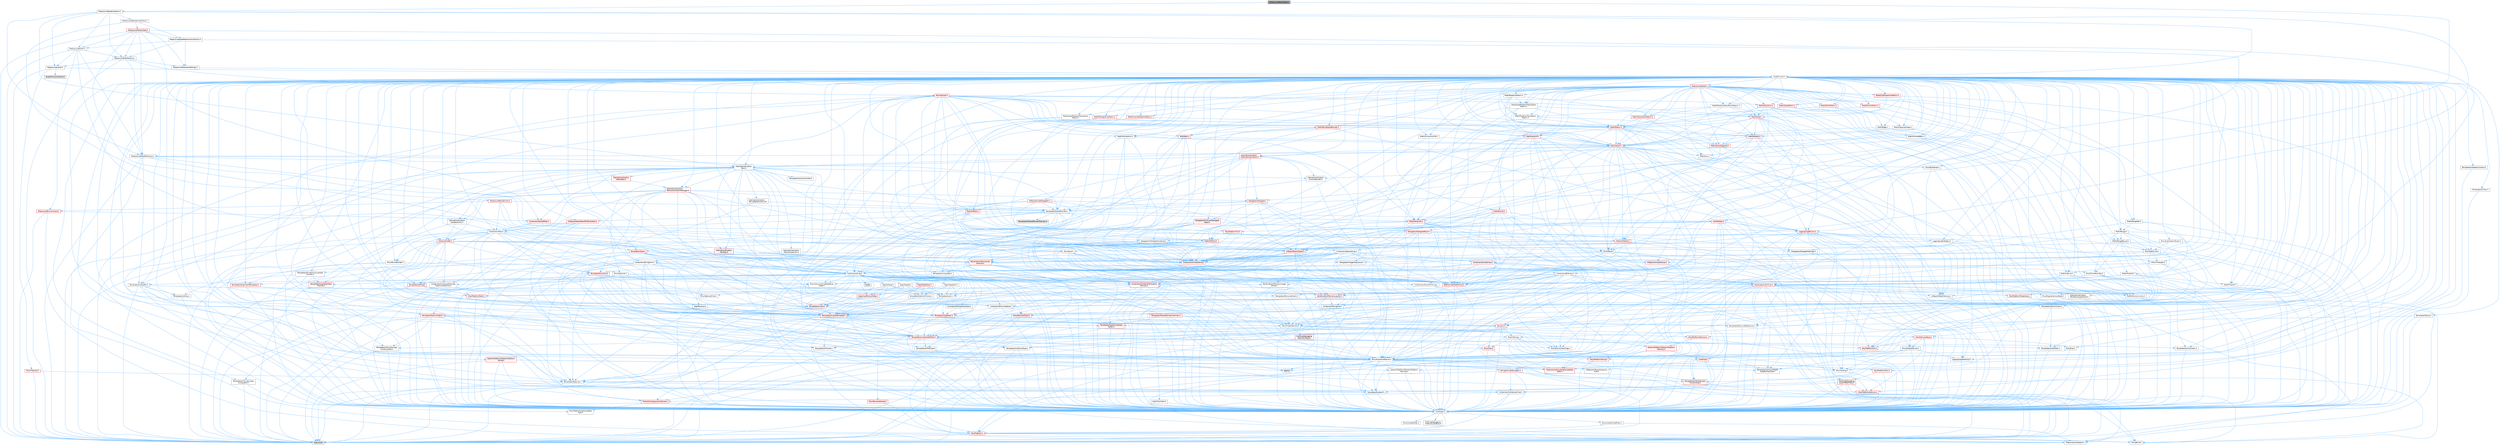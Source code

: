 digraph "MetasoundBasicNode.h"
{
 // INTERACTIVE_SVG=YES
 // LATEX_PDF_SIZE
  bgcolor="transparent";
  edge [fontname=Helvetica,fontsize=10,labelfontname=Helvetica,labelfontsize=10];
  node [fontname=Helvetica,fontsize=10,shape=box,height=0.2,width=0.4];
  Node1 [id="Node000001",label="MetasoundBasicNode.h",height=0.2,width=0.4,color="gray40", fillcolor="grey60", style="filled", fontcolor="black",tooltip=" "];
  Node1 -> Node2 [id="edge1_Node000001_Node000002",color="steelblue1",style="solid",tooltip=" "];
  Node2 [id="Node000002",label="MetasoundNodeInterface.h",height=0.2,width=0.4,color="grey40", fillcolor="white", style="filled",URL="$d6/d9c/MetasoundNodeInterface_8h.html",tooltip=" "];
  Node2 -> Node3 [id="edge2_Node000002_Node000003",color="steelblue1",style="solid",tooltip=" "];
  Node3 [id="Node000003",label="CoreMinimal.h",height=0.2,width=0.4,color="grey40", fillcolor="white", style="filled",URL="$d7/d67/CoreMinimal_8h.html",tooltip=" "];
  Node3 -> Node4 [id="edge3_Node000003_Node000004",color="steelblue1",style="solid",tooltip=" "];
  Node4 [id="Node000004",label="CoreTypes.h",height=0.2,width=0.4,color="grey40", fillcolor="white", style="filled",URL="$dc/dec/CoreTypes_8h.html",tooltip=" "];
  Node4 -> Node5 [id="edge4_Node000004_Node000005",color="steelblue1",style="solid",tooltip=" "];
  Node5 [id="Node000005",label="HAL/Platform.h",height=0.2,width=0.4,color="red", fillcolor="#FFF0F0", style="filled",URL="$d9/dd0/Platform_8h.html",tooltip=" "];
  Node5 -> Node6 [id="edge5_Node000005_Node000006",color="steelblue1",style="solid",tooltip=" "];
  Node6 [id="Node000006",label="Misc/Build.h",height=0.2,width=0.4,color="grey40", fillcolor="white", style="filled",URL="$d3/dbb/Build_8h.html",tooltip=" "];
  Node5 -> Node8 [id="edge6_Node000005_Node000008",color="steelblue1",style="solid",tooltip=" "];
  Node8 [id="Node000008",label="type_traits",height=0.2,width=0.4,color="grey60", fillcolor="#E0E0E0", style="filled",tooltip=" "];
  Node5 -> Node9 [id="edge7_Node000005_Node000009",color="steelblue1",style="solid",tooltip=" "];
  Node9 [id="Node000009",label="PreprocessorHelpers.h",height=0.2,width=0.4,color="grey40", fillcolor="white", style="filled",URL="$db/ddb/PreprocessorHelpers_8h.html",tooltip=" "];
  Node4 -> Node15 [id="edge8_Node000004_Node000015",color="steelblue1",style="solid",tooltip=" "];
  Node15 [id="Node000015",label="ProfilingDebugging\l/UMemoryDefines.h",height=0.2,width=0.4,color="grey40", fillcolor="white", style="filled",URL="$d2/da2/UMemoryDefines_8h.html",tooltip=" "];
  Node4 -> Node16 [id="edge9_Node000004_Node000016",color="steelblue1",style="solid",tooltip=" "];
  Node16 [id="Node000016",label="Misc/CoreMiscDefines.h",height=0.2,width=0.4,color="grey40", fillcolor="white", style="filled",URL="$da/d38/CoreMiscDefines_8h.html",tooltip=" "];
  Node16 -> Node5 [id="edge10_Node000016_Node000005",color="steelblue1",style="solid",tooltip=" "];
  Node16 -> Node9 [id="edge11_Node000016_Node000009",color="steelblue1",style="solid",tooltip=" "];
  Node4 -> Node17 [id="edge12_Node000004_Node000017",color="steelblue1",style="solid",tooltip=" "];
  Node17 [id="Node000017",label="Misc/CoreDefines.h",height=0.2,width=0.4,color="grey40", fillcolor="white", style="filled",URL="$d3/dd2/CoreDefines_8h.html",tooltip=" "];
  Node3 -> Node18 [id="edge13_Node000003_Node000018",color="steelblue1",style="solid",tooltip=" "];
  Node18 [id="Node000018",label="CoreFwd.h",height=0.2,width=0.4,color="red", fillcolor="#FFF0F0", style="filled",URL="$d1/d1e/CoreFwd_8h.html",tooltip=" "];
  Node18 -> Node4 [id="edge14_Node000018_Node000004",color="steelblue1",style="solid",tooltip=" "];
  Node18 -> Node19 [id="edge15_Node000018_Node000019",color="steelblue1",style="solid",tooltip=" "];
  Node19 [id="Node000019",label="Containers/ContainersFwd.h",height=0.2,width=0.4,color="grey40", fillcolor="white", style="filled",URL="$d4/d0a/ContainersFwd_8h.html",tooltip=" "];
  Node19 -> Node5 [id="edge16_Node000019_Node000005",color="steelblue1",style="solid",tooltip=" "];
  Node19 -> Node4 [id="edge17_Node000019_Node000004",color="steelblue1",style="solid",tooltip=" "];
  Node19 -> Node20 [id="edge18_Node000019_Node000020",color="steelblue1",style="solid",tooltip=" "];
  Node20 [id="Node000020",label="Traits/IsContiguousContainer.h",height=0.2,width=0.4,color="red", fillcolor="#FFF0F0", style="filled",URL="$d5/d3c/IsContiguousContainer_8h.html",tooltip=" "];
  Node20 -> Node4 [id="edge19_Node000020_Node000004",color="steelblue1",style="solid",tooltip=" "];
  Node20 -> Node21 [id="edge20_Node000020_Node000021",color="steelblue1",style="solid",tooltip=" "];
  Node21 [id="Node000021",label="Misc/StaticAssertComplete\lType.h",height=0.2,width=0.4,color="grey40", fillcolor="white", style="filled",URL="$d5/d4e/StaticAssertCompleteType_8h.html",tooltip=" "];
  Node18 -> Node24 [id="edge21_Node000018_Node000024",color="steelblue1",style="solid",tooltip=" "];
  Node24 [id="Node000024",label="UObject/UObjectHierarchy\lFwd.h",height=0.2,width=0.4,color="grey40", fillcolor="white", style="filled",URL="$d3/d13/UObjectHierarchyFwd_8h.html",tooltip=" "];
  Node3 -> Node24 [id="edge22_Node000003_Node000024",color="steelblue1",style="solid",tooltip=" "];
  Node3 -> Node19 [id="edge23_Node000003_Node000019",color="steelblue1",style="solid",tooltip=" "];
  Node3 -> Node25 [id="edge24_Node000003_Node000025",color="steelblue1",style="solid",tooltip=" "];
  Node25 [id="Node000025",label="Misc/VarArgs.h",height=0.2,width=0.4,color="grey40", fillcolor="white", style="filled",URL="$d5/d6f/VarArgs_8h.html",tooltip=" "];
  Node25 -> Node4 [id="edge25_Node000025_Node000004",color="steelblue1",style="solid",tooltip=" "];
  Node3 -> Node26 [id="edge26_Node000003_Node000026",color="steelblue1",style="solid",tooltip=" "];
  Node26 [id="Node000026",label="Logging/LogVerbosity.h",height=0.2,width=0.4,color="grey40", fillcolor="white", style="filled",URL="$d2/d8f/LogVerbosity_8h.html",tooltip=" "];
  Node26 -> Node4 [id="edge27_Node000026_Node000004",color="steelblue1",style="solid",tooltip=" "];
  Node3 -> Node27 [id="edge28_Node000003_Node000027",color="steelblue1",style="solid",tooltip=" "];
  Node27 [id="Node000027",label="Misc/OutputDevice.h",height=0.2,width=0.4,color="grey40", fillcolor="white", style="filled",URL="$d7/d32/OutputDevice_8h.html",tooltip=" "];
  Node27 -> Node18 [id="edge29_Node000027_Node000018",color="steelblue1",style="solid",tooltip=" "];
  Node27 -> Node4 [id="edge30_Node000027_Node000004",color="steelblue1",style="solid",tooltip=" "];
  Node27 -> Node26 [id="edge31_Node000027_Node000026",color="steelblue1",style="solid",tooltip=" "];
  Node27 -> Node25 [id="edge32_Node000027_Node000025",color="steelblue1",style="solid",tooltip=" "];
  Node27 -> Node28 [id="edge33_Node000027_Node000028",color="steelblue1",style="solid",tooltip=" "];
  Node28 [id="Node000028",label="Templates/IsArrayOrRefOf\lTypeByPredicate.h",height=0.2,width=0.4,color="grey40", fillcolor="white", style="filled",URL="$d6/da1/IsArrayOrRefOfTypeByPredicate_8h.html",tooltip=" "];
  Node28 -> Node4 [id="edge34_Node000028_Node000004",color="steelblue1",style="solid",tooltip=" "];
  Node27 -> Node29 [id="edge35_Node000027_Node000029",color="steelblue1",style="solid",tooltip=" "];
  Node29 [id="Node000029",label="Templates/IsValidVariadic\lFunctionArg.h",height=0.2,width=0.4,color="red", fillcolor="#FFF0F0", style="filled",URL="$d0/dc8/IsValidVariadicFunctionArg_8h.html",tooltip=" "];
  Node29 -> Node4 [id="edge36_Node000029_Node000004",color="steelblue1",style="solid",tooltip=" "];
  Node29 -> Node8 [id="edge37_Node000029_Node000008",color="steelblue1",style="solid",tooltip=" "];
  Node27 -> Node31 [id="edge38_Node000027_Node000031",color="steelblue1",style="solid",tooltip=" "];
  Node31 [id="Node000031",label="Traits/IsCharEncodingCompatible\lWith.h",height=0.2,width=0.4,color="red", fillcolor="#FFF0F0", style="filled",URL="$df/dd1/IsCharEncodingCompatibleWith_8h.html",tooltip=" "];
  Node31 -> Node8 [id="edge39_Node000031_Node000008",color="steelblue1",style="solid",tooltip=" "];
  Node3 -> Node33 [id="edge40_Node000003_Node000033",color="steelblue1",style="solid",tooltip=" "];
  Node33 [id="Node000033",label="HAL/PlatformCrt.h",height=0.2,width=0.4,color="red", fillcolor="#FFF0F0", style="filled",URL="$d8/d75/PlatformCrt_8h.html",tooltip=" "];
  Node3 -> Node43 [id="edge41_Node000003_Node000043",color="steelblue1",style="solid",tooltip=" "];
  Node43 [id="Node000043",label="HAL/PlatformMisc.h",height=0.2,width=0.4,color="red", fillcolor="#FFF0F0", style="filled",URL="$d0/df5/PlatformMisc_8h.html",tooltip=" "];
  Node43 -> Node4 [id="edge42_Node000043_Node000004",color="steelblue1",style="solid",tooltip=" "];
  Node43 -> Node54 [id="edge43_Node000043_Node000054",color="steelblue1",style="solid",tooltip=" "];
  Node54 [id="Node000054",label="ProfilingDebugging\l/CpuProfilerTrace.h",height=0.2,width=0.4,color="red", fillcolor="#FFF0F0", style="filled",URL="$da/dcb/CpuProfilerTrace_8h.html",tooltip=" "];
  Node54 -> Node4 [id="edge44_Node000054_Node000004",color="steelblue1",style="solid",tooltip=" "];
  Node54 -> Node19 [id="edge45_Node000054_Node000019",color="steelblue1",style="solid",tooltip=" "];
  Node54 -> Node55 [id="edge46_Node000054_Node000055",color="steelblue1",style="solid",tooltip=" "];
  Node55 [id="Node000055",label="HAL/PlatformAtomics.h",height=0.2,width=0.4,color="red", fillcolor="#FFF0F0", style="filled",URL="$d3/d36/PlatformAtomics_8h.html",tooltip=" "];
  Node55 -> Node4 [id="edge47_Node000055_Node000004",color="steelblue1",style="solid",tooltip=" "];
  Node54 -> Node9 [id="edge48_Node000054_Node000009",color="steelblue1",style="solid",tooltip=" "];
  Node54 -> Node6 [id="edge49_Node000054_Node000006",color="steelblue1",style="solid",tooltip=" "];
  Node3 -> Node62 [id="edge50_Node000003_Node000062",color="steelblue1",style="solid",tooltip=" "];
  Node62 [id="Node000062",label="Misc/AssertionMacros.h",height=0.2,width=0.4,color="grey40", fillcolor="white", style="filled",URL="$d0/dfa/AssertionMacros_8h.html",tooltip=" "];
  Node62 -> Node4 [id="edge51_Node000062_Node000004",color="steelblue1",style="solid",tooltip=" "];
  Node62 -> Node5 [id="edge52_Node000062_Node000005",color="steelblue1",style="solid",tooltip=" "];
  Node62 -> Node43 [id="edge53_Node000062_Node000043",color="steelblue1",style="solid",tooltip=" "];
  Node62 -> Node9 [id="edge54_Node000062_Node000009",color="steelblue1",style="solid",tooltip=" "];
  Node62 -> Node63 [id="edge55_Node000062_Node000063",color="steelblue1",style="solid",tooltip=" "];
  Node63 [id="Node000063",label="Templates/EnableIf.h",height=0.2,width=0.4,color="grey40", fillcolor="white", style="filled",URL="$d7/d60/EnableIf_8h.html",tooltip=" "];
  Node63 -> Node4 [id="edge56_Node000063_Node000004",color="steelblue1",style="solid",tooltip=" "];
  Node62 -> Node28 [id="edge57_Node000062_Node000028",color="steelblue1",style="solid",tooltip=" "];
  Node62 -> Node29 [id="edge58_Node000062_Node000029",color="steelblue1",style="solid",tooltip=" "];
  Node62 -> Node31 [id="edge59_Node000062_Node000031",color="steelblue1",style="solid",tooltip=" "];
  Node62 -> Node25 [id="edge60_Node000062_Node000025",color="steelblue1",style="solid",tooltip=" "];
  Node62 -> Node64 [id="edge61_Node000062_Node000064",color="steelblue1",style="solid",tooltip=" "];
  Node64 [id="Node000064",label="String/FormatStringSan.h",height=0.2,width=0.4,color="red", fillcolor="#FFF0F0", style="filled",URL="$d3/d8b/FormatStringSan_8h.html",tooltip=" "];
  Node64 -> Node8 [id="edge62_Node000064_Node000008",color="steelblue1",style="solid",tooltip=" "];
  Node64 -> Node4 [id="edge63_Node000064_Node000004",color="steelblue1",style="solid",tooltip=" "];
  Node64 -> Node65 [id="edge64_Node000064_Node000065",color="steelblue1",style="solid",tooltip=" "];
  Node65 [id="Node000065",label="Templates/Requires.h",height=0.2,width=0.4,color="grey40", fillcolor="white", style="filled",URL="$dc/d96/Requires_8h.html",tooltip=" "];
  Node65 -> Node63 [id="edge65_Node000065_Node000063",color="steelblue1",style="solid",tooltip=" "];
  Node65 -> Node8 [id="edge66_Node000065_Node000008",color="steelblue1",style="solid",tooltip=" "];
  Node64 -> Node29 [id="edge67_Node000064_Node000029",color="steelblue1",style="solid",tooltip=" "];
  Node64 -> Node19 [id="edge68_Node000064_Node000019",color="steelblue1",style="solid",tooltip=" "];
  Node62 -> Node70 [id="edge69_Node000062_Node000070",color="steelblue1",style="solid",tooltip=" "];
  Node70 [id="Node000070",label="atomic",height=0.2,width=0.4,color="grey60", fillcolor="#E0E0E0", style="filled",tooltip=" "];
  Node3 -> Node71 [id="edge70_Node000003_Node000071",color="steelblue1",style="solid",tooltip=" "];
  Node71 [id="Node000071",label="Templates/IsPointer.h",height=0.2,width=0.4,color="grey40", fillcolor="white", style="filled",URL="$d7/d05/IsPointer_8h.html",tooltip=" "];
  Node71 -> Node4 [id="edge71_Node000071_Node000004",color="steelblue1",style="solid",tooltip=" "];
  Node3 -> Node72 [id="edge72_Node000003_Node000072",color="steelblue1",style="solid",tooltip=" "];
  Node72 [id="Node000072",label="HAL/PlatformMemory.h",height=0.2,width=0.4,color="red", fillcolor="#FFF0F0", style="filled",URL="$de/d68/PlatformMemory_8h.html",tooltip=" "];
  Node72 -> Node4 [id="edge73_Node000072_Node000004",color="steelblue1",style="solid",tooltip=" "];
  Node72 -> Node73 [id="edge74_Node000072_Node000073",color="steelblue1",style="solid",tooltip=" "];
  Node73 [id="Node000073",label="GenericPlatform/GenericPlatform\lMemory.h",height=0.2,width=0.4,color="red", fillcolor="#FFF0F0", style="filled",URL="$dd/d22/GenericPlatformMemory_8h.html",tooltip=" "];
  Node73 -> Node18 [id="edge75_Node000073_Node000018",color="steelblue1",style="solid",tooltip=" "];
  Node73 -> Node4 [id="edge76_Node000073_Node000004",color="steelblue1",style="solid",tooltip=" "];
  Node73 -> Node74 [id="edge77_Node000073_Node000074",color="steelblue1",style="solid",tooltip=" "];
  Node74 [id="Node000074",label="HAL/PlatformString.h",height=0.2,width=0.4,color="red", fillcolor="#FFF0F0", style="filled",URL="$db/db5/PlatformString_8h.html",tooltip=" "];
  Node74 -> Node4 [id="edge78_Node000074_Node000004",color="steelblue1",style="solid",tooltip=" "];
  Node3 -> Node55 [id="edge79_Node000003_Node000055",color="steelblue1",style="solid",tooltip=" "];
  Node3 -> Node77 [id="edge80_Node000003_Node000077",color="steelblue1",style="solid",tooltip=" "];
  Node77 [id="Node000077",label="Misc/Exec.h",height=0.2,width=0.4,color="grey40", fillcolor="white", style="filled",URL="$de/ddb/Exec_8h.html",tooltip=" "];
  Node77 -> Node4 [id="edge81_Node000077_Node000004",color="steelblue1",style="solid",tooltip=" "];
  Node77 -> Node62 [id="edge82_Node000077_Node000062",color="steelblue1",style="solid",tooltip=" "];
  Node3 -> Node78 [id="edge83_Node000003_Node000078",color="steelblue1",style="solid",tooltip=" "];
  Node78 [id="Node000078",label="HAL/MemoryBase.h",height=0.2,width=0.4,color="red", fillcolor="#FFF0F0", style="filled",URL="$d6/d9f/MemoryBase_8h.html",tooltip=" "];
  Node78 -> Node4 [id="edge84_Node000078_Node000004",color="steelblue1",style="solid",tooltip=" "];
  Node78 -> Node55 [id="edge85_Node000078_Node000055",color="steelblue1",style="solid",tooltip=" "];
  Node78 -> Node33 [id="edge86_Node000078_Node000033",color="steelblue1",style="solid",tooltip=" "];
  Node78 -> Node77 [id="edge87_Node000078_Node000077",color="steelblue1",style="solid",tooltip=" "];
  Node78 -> Node27 [id="edge88_Node000078_Node000027",color="steelblue1",style="solid",tooltip=" "];
  Node3 -> Node88 [id="edge89_Node000003_Node000088",color="steelblue1",style="solid",tooltip=" "];
  Node88 [id="Node000088",label="HAL/UnrealMemory.h",height=0.2,width=0.4,color="grey40", fillcolor="white", style="filled",URL="$d9/d96/UnrealMemory_8h.html",tooltip=" "];
  Node88 -> Node4 [id="edge90_Node000088_Node000004",color="steelblue1",style="solid",tooltip=" "];
  Node88 -> Node73 [id="edge91_Node000088_Node000073",color="steelblue1",style="solid",tooltip=" "];
  Node88 -> Node78 [id="edge92_Node000088_Node000078",color="steelblue1",style="solid",tooltip=" "];
  Node88 -> Node72 [id="edge93_Node000088_Node000072",color="steelblue1",style="solid",tooltip=" "];
  Node88 -> Node89 [id="edge94_Node000088_Node000089",color="steelblue1",style="solid",tooltip=" "];
  Node89 [id="Node000089",label="ProfilingDebugging\l/MemoryTrace.h",height=0.2,width=0.4,color="red", fillcolor="#FFF0F0", style="filled",URL="$da/dd7/MemoryTrace_8h.html",tooltip=" "];
  Node89 -> Node5 [id="edge95_Node000089_Node000005",color="steelblue1",style="solid",tooltip=" "];
  Node89 -> Node50 [id="edge96_Node000089_Node000050",color="steelblue1",style="solid",tooltip=" "];
  Node50 [id="Node000050",label="Misc/EnumClassFlags.h",height=0.2,width=0.4,color="grey40", fillcolor="white", style="filled",URL="$d8/de7/EnumClassFlags_8h.html",tooltip=" "];
  Node88 -> Node71 [id="edge97_Node000088_Node000071",color="steelblue1",style="solid",tooltip=" "];
  Node3 -> Node90 [id="edge98_Node000003_Node000090",color="steelblue1",style="solid",tooltip=" "];
  Node90 [id="Node000090",label="Templates/IsArithmetic.h",height=0.2,width=0.4,color="grey40", fillcolor="white", style="filled",URL="$d2/d5d/IsArithmetic_8h.html",tooltip=" "];
  Node90 -> Node4 [id="edge99_Node000090_Node000004",color="steelblue1",style="solid",tooltip=" "];
  Node3 -> Node84 [id="edge100_Node000003_Node000084",color="steelblue1",style="solid",tooltip=" "];
  Node84 [id="Node000084",label="Templates/AndOrNot.h",height=0.2,width=0.4,color="grey40", fillcolor="white", style="filled",URL="$db/d0a/AndOrNot_8h.html",tooltip=" "];
  Node84 -> Node4 [id="edge101_Node000084_Node000004",color="steelblue1",style="solid",tooltip=" "];
  Node3 -> Node91 [id="edge102_Node000003_Node000091",color="steelblue1",style="solid",tooltip=" "];
  Node91 [id="Node000091",label="Templates/IsPODType.h",height=0.2,width=0.4,color="grey40", fillcolor="white", style="filled",URL="$d7/db1/IsPODType_8h.html",tooltip=" "];
  Node91 -> Node4 [id="edge103_Node000091_Node000004",color="steelblue1",style="solid",tooltip=" "];
  Node3 -> Node92 [id="edge104_Node000003_Node000092",color="steelblue1",style="solid",tooltip=" "];
  Node92 [id="Node000092",label="Templates/IsUECoreType.h",height=0.2,width=0.4,color="grey40", fillcolor="white", style="filled",URL="$d1/db8/IsUECoreType_8h.html",tooltip=" "];
  Node92 -> Node4 [id="edge105_Node000092_Node000004",color="steelblue1",style="solid",tooltip=" "];
  Node92 -> Node8 [id="edge106_Node000092_Node000008",color="steelblue1",style="solid",tooltip=" "];
  Node3 -> Node85 [id="edge107_Node000003_Node000085",color="steelblue1",style="solid",tooltip=" "];
  Node85 [id="Node000085",label="Templates/IsTriviallyCopy\lConstructible.h",height=0.2,width=0.4,color="grey40", fillcolor="white", style="filled",URL="$d3/d78/IsTriviallyCopyConstructible_8h.html",tooltip=" "];
  Node85 -> Node4 [id="edge108_Node000085_Node000004",color="steelblue1",style="solid",tooltip=" "];
  Node85 -> Node8 [id="edge109_Node000085_Node000008",color="steelblue1",style="solid",tooltip=" "];
  Node3 -> Node93 [id="edge110_Node000003_Node000093",color="steelblue1",style="solid",tooltip=" "];
  Node93 [id="Node000093",label="Templates/UnrealTypeTraits.h",height=0.2,width=0.4,color="red", fillcolor="#FFF0F0", style="filled",URL="$d2/d2d/UnrealTypeTraits_8h.html",tooltip=" "];
  Node93 -> Node4 [id="edge111_Node000093_Node000004",color="steelblue1",style="solid",tooltip=" "];
  Node93 -> Node71 [id="edge112_Node000093_Node000071",color="steelblue1",style="solid",tooltip=" "];
  Node93 -> Node62 [id="edge113_Node000093_Node000062",color="steelblue1",style="solid",tooltip=" "];
  Node93 -> Node84 [id="edge114_Node000093_Node000084",color="steelblue1",style="solid",tooltip=" "];
  Node93 -> Node63 [id="edge115_Node000093_Node000063",color="steelblue1",style="solid",tooltip=" "];
  Node93 -> Node90 [id="edge116_Node000093_Node000090",color="steelblue1",style="solid",tooltip=" "];
  Node93 -> Node91 [id="edge117_Node000093_Node000091",color="steelblue1",style="solid",tooltip=" "];
  Node93 -> Node92 [id="edge118_Node000093_Node000092",color="steelblue1",style="solid",tooltip=" "];
  Node93 -> Node85 [id="edge119_Node000093_Node000085",color="steelblue1",style="solid",tooltip=" "];
  Node3 -> Node63 [id="edge120_Node000003_Node000063",color="steelblue1",style="solid",tooltip=" "];
  Node3 -> Node95 [id="edge121_Node000003_Node000095",color="steelblue1",style="solid",tooltip=" "];
  Node95 [id="Node000095",label="Templates/RemoveReference.h",height=0.2,width=0.4,color="grey40", fillcolor="white", style="filled",URL="$da/dbe/RemoveReference_8h.html",tooltip=" "];
  Node95 -> Node4 [id="edge122_Node000095_Node000004",color="steelblue1",style="solid",tooltip=" "];
  Node3 -> Node96 [id="edge123_Node000003_Node000096",color="steelblue1",style="solid",tooltip=" "];
  Node96 [id="Node000096",label="Templates/IntegralConstant.h",height=0.2,width=0.4,color="grey40", fillcolor="white", style="filled",URL="$db/d1b/IntegralConstant_8h.html",tooltip=" "];
  Node96 -> Node4 [id="edge124_Node000096_Node000004",color="steelblue1",style="solid",tooltip=" "];
  Node3 -> Node97 [id="edge125_Node000003_Node000097",color="steelblue1",style="solid",tooltip=" "];
  Node97 [id="Node000097",label="Templates/IsClass.h",height=0.2,width=0.4,color="grey40", fillcolor="white", style="filled",URL="$db/dcb/IsClass_8h.html",tooltip=" "];
  Node97 -> Node4 [id="edge126_Node000097_Node000004",color="steelblue1",style="solid",tooltip=" "];
  Node3 -> Node98 [id="edge127_Node000003_Node000098",color="steelblue1",style="solid",tooltip=" "];
  Node98 [id="Node000098",label="Templates/TypeCompatible\lBytes.h",height=0.2,width=0.4,color="red", fillcolor="#FFF0F0", style="filled",URL="$df/d0a/TypeCompatibleBytes_8h.html",tooltip=" "];
  Node98 -> Node4 [id="edge128_Node000098_Node000004",color="steelblue1",style="solid",tooltip=" "];
  Node98 -> Node8 [id="edge129_Node000098_Node000008",color="steelblue1",style="solid",tooltip=" "];
  Node3 -> Node20 [id="edge130_Node000003_Node000020",color="steelblue1",style="solid",tooltip=" "];
  Node3 -> Node99 [id="edge131_Node000003_Node000099",color="steelblue1",style="solid",tooltip=" "];
  Node99 [id="Node000099",label="Templates/UnrealTemplate.h",height=0.2,width=0.4,color="red", fillcolor="#FFF0F0", style="filled",URL="$d4/d24/UnrealTemplate_8h.html",tooltip=" "];
  Node99 -> Node4 [id="edge132_Node000099_Node000004",color="steelblue1",style="solid",tooltip=" "];
  Node99 -> Node71 [id="edge133_Node000099_Node000071",color="steelblue1",style="solid",tooltip=" "];
  Node99 -> Node88 [id="edge134_Node000099_Node000088",color="steelblue1",style="solid",tooltip=" "];
  Node99 -> Node93 [id="edge135_Node000099_Node000093",color="steelblue1",style="solid",tooltip=" "];
  Node99 -> Node95 [id="edge136_Node000099_Node000095",color="steelblue1",style="solid",tooltip=" "];
  Node99 -> Node65 [id="edge137_Node000099_Node000065",color="steelblue1",style="solid",tooltip=" "];
  Node99 -> Node98 [id="edge138_Node000099_Node000098",color="steelblue1",style="solid",tooltip=" "];
  Node99 -> Node20 [id="edge139_Node000099_Node000020",color="steelblue1",style="solid",tooltip=" "];
  Node99 -> Node8 [id="edge140_Node000099_Node000008",color="steelblue1",style="solid",tooltip=" "];
  Node3 -> Node48 [id="edge141_Node000003_Node000048",color="steelblue1",style="solid",tooltip=" "];
  Node48 [id="Node000048",label="Math/NumericLimits.h",height=0.2,width=0.4,color="grey40", fillcolor="white", style="filled",URL="$df/d1b/NumericLimits_8h.html",tooltip=" "];
  Node48 -> Node4 [id="edge142_Node000048_Node000004",color="steelblue1",style="solid",tooltip=" "];
  Node3 -> Node103 [id="edge143_Node000003_Node000103",color="steelblue1",style="solid",tooltip=" "];
  Node103 [id="Node000103",label="HAL/PlatformMath.h",height=0.2,width=0.4,color="red", fillcolor="#FFF0F0", style="filled",URL="$dc/d53/PlatformMath_8h.html",tooltip=" "];
  Node103 -> Node4 [id="edge144_Node000103_Node000004",color="steelblue1",style="solid",tooltip=" "];
  Node3 -> Node86 [id="edge145_Node000003_Node000086",color="steelblue1",style="solid",tooltip=" "];
  Node86 [id="Node000086",label="Templates/IsTriviallyCopy\lAssignable.h",height=0.2,width=0.4,color="grey40", fillcolor="white", style="filled",URL="$d2/df2/IsTriviallyCopyAssignable_8h.html",tooltip=" "];
  Node86 -> Node4 [id="edge146_Node000086_Node000004",color="steelblue1",style="solid",tooltip=" "];
  Node86 -> Node8 [id="edge147_Node000086_Node000008",color="steelblue1",style="solid",tooltip=" "];
  Node3 -> Node111 [id="edge148_Node000003_Node000111",color="steelblue1",style="solid",tooltip=" "];
  Node111 [id="Node000111",label="Templates/MemoryOps.h",height=0.2,width=0.4,color="red", fillcolor="#FFF0F0", style="filled",URL="$db/dea/MemoryOps_8h.html",tooltip=" "];
  Node111 -> Node4 [id="edge149_Node000111_Node000004",color="steelblue1",style="solid",tooltip=" "];
  Node111 -> Node88 [id="edge150_Node000111_Node000088",color="steelblue1",style="solid",tooltip=" "];
  Node111 -> Node86 [id="edge151_Node000111_Node000086",color="steelblue1",style="solid",tooltip=" "];
  Node111 -> Node85 [id="edge152_Node000111_Node000085",color="steelblue1",style="solid",tooltip=" "];
  Node111 -> Node65 [id="edge153_Node000111_Node000065",color="steelblue1",style="solid",tooltip=" "];
  Node111 -> Node93 [id="edge154_Node000111_Node000093",color="steelblue1",style="solid",tooltip=" "];
  Node111 -> Node8 [id="edge155_Node000111_Node000008",color="steelblue1",style="solid",tooltip=" "];
  Node3 -> Node112 [id="edge156_Node000003_Node000112",color="steelblue1",style="solid",tooltip=" "];
  Node112 [id="Node000112",label="Containers/ContainerAllocation\lPolicies.h",height=0.2,width=0.4,color="red", fillcolor="#FFF0F0", style="filled",URL="$d7/dff/ContainerAllocationPolicies_8h.html",tooltip=" "];
  Node112 -> Node4 [id="edge157_Node000112_Node000004",color="steelblue1",style="solid",tooltip=" "];
  Node112 -> Node112 [id="edge158_Node000112_Node000112",color="steelblue1",style="solid",tooltip=" "];
  Node112 -> Node103 [id="edge159_Node000112_Node000103",color="steelblue1",style="solid",tooltip=" "];
  Node112 -> Node88 [id="edge160_Node000112_Node000088",color="steelblue1",style="solid",tooltip=" "];
  Node112 -> Node48 [id="edge161_Node000112_Node000048",color="steelblue1",style="solid",tooltip=" "];
  Node112 -> Node62 [id="edge162_Node000112_Node000062",color="steelblue1",style="solid",tooltip=" "];
  Node112 -> Node111 [id="edge163_Node000112_Node000111",color="steelblue1",style="solid",tooltip=" "];
  Node112 -> Node98 [id="edge164_Node000112_Node000098",color="steelblue1",style="solid",tooltip=" "];
  Node112 -> Node8 [id="edge165_Node000112_Node000008",color="steelblue1",style="solid",tooltip=" "];
  Node3 -> Node115 [id="edge166_Node000003_Node000115",color="steelblue1",style="solid",tooltip=" "];
  Node115 [id="Node000115",label="Templates/IsEnumClass.h",height=0.2,width=0.4,color="grey40", fillcolor="white", style="filled",URL="$d7/d15/IsEnumClass_8h.html",tooltip=" "];
  Node115 -> Node4 [id="edge167_Node000115_Node000004",color="steelblue1",style="solid",tooltip=" "];
  Node115 -> Node84 [id="edge168_Node000115_Node000084",color="steelblue1",style="solid",tooltip=" "];
  Node3 -> Node116 [id="edge169_Node000003_Node000116",color="steelblue1",style="solid",tooltip=" "];
  Node116 [id="Node000116",label="HAL/PlatformProperties.h",height=0.2,width=0.4,color="red", fillcolor="#FFF0F0", style="filled",URL="$d9/db0/PlatformProperties_8h.html",tooltip=" "];
  Node116 -> Node4 [id="edge170_Node000116_Node000004",color="steelblue1",style="solid",tooltip=" "];
  Node3 -> Node119 [id="edge171_Node000003_Node000119",color="steelblue1",style="solid",tooltip=" "];
  Node119 [id="Node000119",label="Misc/EngineVersionBase.h",height=0.2,width=0.4,color="grey40", fillcolor="white", style="filled",URL="$d5/d2b/EngineVersionBase_8h.html",tooltip=" "];
  Node119 -> Node4 [id="edge172_Node000119_Node000004",color="steelblue1",style="solid",tooltip=" "];
  Node3 -> Node120 [id="edge173_Node000003_Node000120",color="steelblue1",style="solid",tooltip=" "];
  Node120 [id="Node000120",label="Internationalization\l/TextNamespaceFwd.h",height=0.2,width=0.4,color="grey40", fillcolor="white", style="filled",URL="$d8/d97/TextNamespaceFwd_8h.html",tooltip=" "];
  Node120 -> Node4 [id="edge174_Node000120_Node000004",color="steelblue1",style="solid",tooltip=" "];
  Node3 -> Node121 [id="edge175_Node000003_Node000121",color="steelblue1",style="solid",tooltip=" "];
  Node121 [id="Node000121",label="Serialization/Archive.h",height=0.2,width=0.4,color="red", fillcolor="#FFF0F0", style="filled",URL="$d7/d3b/Archive_8h.html",tooltip=" "];
  Node121 -> Node18 [id="edge176_Node000121_Node000018",color="steelblue1",style="solid",tooltip=" "];
  Node121 -> Node4 [id="edge177_Node000121_Node000004",color="steelblue1",style="solid",tooltip=" "];
  Node121 -> Node116 [id="edge178_Node000121_Node000116",color="steelblue1",style="solid",tooltip=" "];
  Node121 -> Node120 [id="edge179_Node000121_Node000120",color="steelblue1",style="solid",tooltip=" "];
  Node121 -> Node62 [id="edge180_Node000121_Node000062",color="steelblue1",style="solid",tooltip=" "];
  Node121 -> Node6 [id="edge181_Node000121_Node000006",color="steelblue1",style="solid",tooltip=" "];
  Node121 -> Node119 [id="edge182_Node000121_Node000119",color="steelblue1",style="solid",tooltip=" "];
  Node121 -> Node25 [id="edge183_Node000121_Node000025",color="steelblue1",style="solid",tooltip=" "];
  Node121 -> Node63 [id="edge184_Node000121_Node000063",color="steelblue1",style="solid",tooltip=" "];
  Node121 -> Node28 [id="edge185_Node000121_Node000028",color="steelblue1",style="solid",tooltip=" "];
  Node121 -> Node115 [id="edge186_Node000121_Node000115",color="steelblue1",style="solid",tooltip=" "];
  Node121 -> Node29 [id="edge187_Node000121_Node000029",color="steelblue1",style="solid",tooltip=" "];
  Node121 -> Node99 [id="edge188_Node000121_Node000099",color="steelblue1",style="solid",tooltip=" "];
  Node121 -> Node31 [id="edge189_Node000121_Node000031",color="steelblue1",style="solid",tooltip=" "];
  Node121 -> Node124 [id="edge190_Node000121_Node000124",color="steelblue1",style="solid",tooltip=" "];
  Node124 [id="Node000124",label="UObject/ObjectVersion.h",height=0.2,width=0.4,color="grey40", fillcolor="white", style="filled",URL="$da/d63/ObjectVersion_8h.html",tooltip=" "];
  Node124 -> Node4 [id="edge191_Node000124_Node000004",color="steelblue1",style="solid",tooltip=" "];
  Node3 -> Node125 [id="edge192_Node000003_Node000125",color="steelblue1",style="solid",tooltip=" "];
  Node125 [id="Node000125",label="Templates/Less.h",height=0.2,width=0.4,color="grey40", fillcolor="white", style="filled",URL="$de/dc8/Less_8h.html",tooltip=" "];
  Node125 -> Node4 [id="edge193_Node000125_Node000004",color="steelblue1",style="solid",tooltip=" "];
  Node125 -> Node99 [id="edge194_Node000125_Node000099",color="steelblue1",style="solid",tooltip=" "];
  Node3 -> Node126 [id="edge195_Node000003_Node000126",color="steelblue1",style="solid",tooltip=" "];
  Node126 [id="Node000126",label="Templates/Sorting.h",height=0.2,width=0.4,color="red", fillcolor="#FFF0F0", style="filled",URL="$d3/d9e/Sorting_8h.html",tooltip=" "];
  Node126 -> Node4 [id="edge196_Node000126_Node000004",color="steelblue1",style="solid",tooltip=" "];
  Node126 -> Node103 [id="edge197_Node000126_Node000103",color="steelblue1",style="solid",tooltip=" "];
  Node126 -> Node125 [id="edge198_Node000126_Node000125",color="steelblue1",style="solid",tooltip=" "];
  Node3 -> Node137 [id="edge199_Node000003_Node000137",color="steelblue1",style="solid",tooltip=" "];
  Node137 [id="Node000137",label="Misc/Char.h",height=0.2,width=0.4,color="red", fillcolor="#FFF0F0", style="filled",URL="$d0/d58/Char_8h.html",tooltip=" "];
  Node137 -> Node4 [id="edge200_Node000137_Node000004",color="steelblue1",style="solid",tooltip=" "];
  Node137 -> Node8 [id="edge201_Node000137_Node000008",color="steelblue1",style="solid",tooltip=" "];
  Node3 -> Node140 [id="edge202_Node000003_Node000140",color="steelblue1",style="solid",tooltip=" "];
  Node140 [id="Node000140",label="GenericPlatform/GenericPlatform\lStricmp.h",height=0.2,width=0.4,color="grey40", fillcolor="white", style="filled",URL="$d2/d86/GenericPlatformStricmp_8h.html",tooltip=" "];
  Node140 -> Node4 [id="edge203_Node000140_Node000004",color="steelblue1",style="solid",tooltip=" "];
  Node3 -> Node141 [id="edge204_Node000003_Node000141",color="steelblue1",style="solid",tooltip=" "];
  Node141 [id="Node000141",label="GenericPlatform/GenericPlatform\lString.h",height=0.2,width=0.4,color="red", fillcolor="#FFF0F0", style="filled",URL="$dd/d20/GenericPlatformString_8h.html",tooltip=" "];
  Node141 -> Node4 [id="edge205_Node000141_Node000004",color="steelblue1",style="solid",tooltip=" "];
  Node141 -> Node140 [id="edge206_Node000141_Node000140",color="steelblue1",style="solid",tooltip=" "];
  Node141 -> Node63 [id="edge207_Node000141_Node000063",color="steelblue1",style="solid",tooltip=" "];
  Node141 -> Node31 [id="edge208_Node000141_Node000031",color="steelblue1",style="solid",tooltip=" "];
  Node141 -> Node8 [id="edge209_Node000141_Node000008",color="steelblue1",style="solid",tooltip=" "];
  Node3 -> Node74 [id="edge210_Node000003_Node000074",color="steelblue1",style="solid",tooltip=" "];
  Node3 -> Node144 [id="edge211_Node000003_Node000144",color="steelblue1",style="solid",tooltip=" "];
  Node144 [id="Node000144",label="Misc/CString.h",height=0.2,width=0.4,color="grey40", fillcolor="white", style="filled",URL="$d2/d49/CString_8h.html",tooltip=" "];
  Node144 -> Node4 [id="edge212_Node000144_Node000004",color="steelblue1",style="solid",tooltip=" "];
  Node144 -> Node33 [id="edge213_Node000144_Node000033",color="steelblue1",style="solid",tooltip=" "];
  Node144 -> Node74 [id="edge214_Node000144_Node000074",color="steelblue1",style="solid",tooltip=" "];
  Node144 -> Node62 [id="edge215_Node000144_Node000062",color="steelblue1",style="solid",tooltip=" "];
  Node144 -> Node137 [id="edge216_Node000144_Node000137",color="steelblue1",style="solid",tooltip=" "];
  Node144 -> Node25 [id="edge217_Node000144_Node000025",color="steelblue1",style="solid",tooltip=" "];
  Node144 -> Node28 [id="edge218_Node000144_Node000028",color="steelblue1",style="solid",tooltip=" "];
  Node144 -> Node29 [id="edge219_Node000144_Node000029",color="steelblue1",style="solid",tooltip=" "];
  Node144 -> Node31 [id="edge220_Node000144_Node000031",color="steelblue1",style="solid",tooltip=" "];
  Node3 -> Node145 [id="edge221_Node000003_Node000145",color="steelblue1",style="solid",tooltip=" "];
  Node145 [id="Node000145",label="Misc/Crc.h",height=0.2,width=0.4,color="red", fillcolor="#FFF0F0", style="filled",URL="$d4/dd2/Crc_8h.html",tooltip=" "];
  Node145 -> Node4 [id="edge222_Node000145_Node000004",color="steelblue1",style="solid",tooltip=" "];
  Node145 -> Node74 [id="edge223_Node000145_Node000074",color="steelblue1",style="solid",tooltip=" "];
  Node145 -> Node62 [id="edge224_Node000145_Node000062",color="steelblue1",style="solid",tooltip=" "];
  Node145 -> Node144 [id="edge225_Node000145_Node000144",color="steelblue1",style="solid",tooltip=" "];
  Node145 -> Node137 [id="edge226_Node000145_Node000137",color="steelblue1",style="solid",tooltip=" "];
  Node145 -> Node93 [id="edge227_Node000145_Node000093",color="steelblue1",style="solid",tooltip=" "];
  Node3 -> Node136 [id="edge228_Node000003_Node000136",color="steelblue1",style="solid",tooltip=" "];
  Node136 [id="Node000136",label="Math/UnrealMathUtility.h",height=0.2,width=0.4,color="red", fillcolor="#FFF0F0", style="filled",URL="$db/db8/UnrealMathUtility_8h.html",tooltip=" "];
  Node136 -> Node4 [id="edge229_Node000136_Node000004",color="steelblue1",style="solid",tooltip=" "];
  Node136 -> Node62 [id="edge230_Node000136_Node000062",color="steelblue1",style="solid",tooltip=" "];
  Node136 -> Node103 [id="edge231_Node000136_Node000103",color="steelblue1",style="solid",tooltip=" "];
  Node136 -> Node65 [id="edge232_Node000136_Node000065",color="steelblue1",style="solid",tooltip=" "];
  Node3 -> Node146 [id="edge233_Node000003_Node000146",color="steelblue1",style="solid",tooltip=" "];
  Node146 [id="Node000146",label="Containers/UnrealString.h",height=0.2,width=0.4,color="red", fillcolor="#FFF0F0", style="filled",URL="$d5/dba/UnrealString_8h.html",tooltip=" "];
  Node3 -> Node150 [id="edge234_Node000003_Node000150",color="steelblue1",style="solid",tooltip=" "];
  Node150 [id="Node000150",label="Containers/Array.h",height=0.2,width=0.4,color="grey40", fillcolor="white", style="filled",URL="$df/dd0/Array_8h.html",tooltip=" "];
  Node150 -> Node4 [id="edge235_Node000150_Node000004",color="steelblue1",style="solid",tooltip=" "];
  Node150 -> Node62 [id="edge236_Node000150_Node000062",color="steelblue1",style="solid",tooltip=" "];
  Node150 -> Node151 [id="edge237_Node000150_Node000151",color="steelblue1",style="solid",tooltip=" "];
  Node151 [id="Node000151",label="Misc/IntrusiveUnsetOptional\lState.h",height=0.2,width=0.4,color="grey40", fillcolor="white", style="filled",URL="$d2/d0a/IntrusiveUnsetOptionalState_8h.html",tooltip=" "];
  Node151 -> Node152 [id="edge238_Node000151_Node000152",color="steelblue1",style="solid",tooltip=" "];
  Node152 [id="Node000152",label="Misc/OptionalFwd.h",height=0.2,width=0.4,color="grey40", fillcolor="white", style="filled",URL="$dc/d50/OptionalFwd_8h.html",tooltip=" "];
  Node150 -> Node153 [id="edge239_Node000150_Node000153",color="steelblue1",style="solid",tooltip=" "];
  Node153 [id="Node000153",label="Misc/ReverseIterate.h",height=0.2,width=0.4,color="red", fillcolor="#FFF0F0", style="filled",URL="$db/de3/ReverseIterate_8h.html",tooltip=" "];
  Node153 -> Node5 [id="edge240_Node000153_Node000005",color="steelblue1",style="solid",tooltip=" "];
  Node150 -> Node88 [id="edge241_Node000150_Node000088",color="steelblue1",style="solid",tooltip=" "];
  Node150 -> Node93 [id="edge242_Node000150_Node000093",color="steelblue1",style="solid",tooltip=" "];
  Node150 -> Node99 [id="edge243_Node000150_Node000099",color="steelblue1",style="solid",tooltip=" "];
  Node150 -> Node155 [id="edge244_Node000150_Node000155",color="steelblue1",style="solid",tooltip=" "];
  Node155 [id="Node000155",label="Containers/AllowShrinking.h",height=0.2,width=0.4,color="grey40", fillcolor="white", style="filled",URL="$d7/d1a/AllowShrinking_8h.html",tooltip=" "];
  Node155 -> Node4 [id="edge245_Node000155_Node000004",color="steelblue1",style="solid",tooltip=" "];
  Node150 -> Node112 [id="edge246_Node000150_Node000112",color="steelblue1",style="solid",tooltip=" "];
  Node150 -> Node156 [id="edge247_Node000150_Node000156",color="steelblue1",style="solid",tooltip=" "];
  Node156 [id="Node000156",label="Containers/ContainerElement\lTypeCompatibility.h",height=0.2,width=0.4,color="grey40", fillcolor="white", style="filled",URL="$df/ddf/ContainerElementTypeCompatibility_8h.html",tooltip=" "];
  Node156 -> Node4 [id="edge248_Node000156_Node000004",color="steelblue1",style="solid",tooltip=" "];
  Node156 -> Node93 [id="edge249_Node000156_Node000093",color="steelblue1",style="solid",tooltip=" "];
  Node150 -> Node121 [id="edge250_Node000150_Node000121",color="steelblue1",style="solid",tooltip=" "];
  Node150 -> Node157 [id="edge251_Node000150_Node000157",color="steelblue1",style="solid",tooltip=" "];
  Node157 [id="Node000157",label="Serialization/MemoryImage\lWriter.h",height=0.2,width=0.4,color="grey40", fillcolor="white", style="filled",URL="$d0/d08/MemoryImageWriter_8h.html",tooltip=" "];
  Node157 -> Node4 [id="edge252_Node000157_Node000004",color="steelblue1",style="solid",tooltip=" "];
  Node157 -> Node158 [id="edge253_Node000157_Node000158",color="steelblue1",style="solid",tooltip=" "];
  Node158 [id="Node000158",label="Serialization/MemoryLayout.h",height=0.2,width=0.4,color="red", fillcolor="#FFF0F0", style="filled",URL="$d7/d66/MemoryLayout_8h.html",tooltip=" "];
  Node158 -> Node161 [id="edge254_Node000158_Node000161",color="steelblue1",style="solid",tooltip=" "];
  Node161 [id="Node000161",label="Containers/EnumAsByte.h",height=0.2,width=0.4,color="grey40", fillcolor="white", style="filled",URL="$d6/d9a/EnumAsByte_8h.html",tooltip=" "];
  Node161 -> Node4 [id="edge255_Node000161_Node000004",color="steelblue1",style="solid",tooltip=" "];
  Node161 -> Node91 [id="edge256_Node000161_Node000091",color="steelblue1",style="solid",tooltip=" "];
  Node161 -> Node162 [id="edge257_Node000161_Node000162",color="steelblue1",style="solid",tooltip=" "];
  Node162 [id="Node000162",label="Templates/TypeHash.h",height=0.2,width=0.4,color="red", fillcolor="#FFF0F0", style="filled",URL="$d1/d62/TypeHash_8h.html",tooltip=" "];
  Node162 -> Node4 [id="edge258_Node000162_Node000004",color="steelblue1",style="solid",tooltip=" "];
  Node162 -> Node65 [id="edge259_Node000162_Node000065",color="steelblue1",style="solid",tooltip=" "];
  Node162 -> Node145 [id="edge260_Node000162_Node000145",color="steelblue1",style="solid",tooltip=" "];
  Node162 -> Node8 [id="edge261_Node000162_Node000008",color="steelblue1",style="solid",tooltip=" "];
  Node158 -> Node45 [id="edge262_Node000158_Node000045",color="steelblue1",style="solid",tooltip=" "];
  Node45 [id="Node000045",label="Containers/StringFwd.h",height=0.2,width=0.4,color="grey40", fillcolor="white", style="filled",URL="$df/d37/StringFwd_8h.html",tooltip=" "];
  Node45 -> Node4 [id="edge263_Node000045_Node000004",color="steelblue1",style="solid",tooltip=" "];
  Node45 -> Node46 [id="edge264_Node000045_Node000046",color="steelblue1",style="solid",tooltip=" "];
  Node46 [id="Node000046",label="Traits/ElementType.h",height=0.2,width=0.4,color="red", fillcolor="#FFF0F0", style="filled",URL="$d5/d4f/ElementType_8h.html",tooltip=" "];
  Node46 -> Node5 [id="edge265_Node000046_Node000005",color="steelblue1",style="solid",tooltip=" "];
  Node46 -> Node8 [id="edge266_Node000046_Node000008",color="steelblue1",style="solid",tooltip=" "];
  Node45 -> Node20 [id="edge267_Node000045_Node000020",color="steelblue1",style="solid",tooltip=" "];
  Node158 -> Node88 [id="edge268_Node000158_Node000088",color="steelblue1",style="solid",tooltip=" "];
  Node158 -> Node63 [id="edge269_Node000158_Node000063",color="steelblue1",style="solid",tooltip=" "];
  Node158 -> Node99 [id="edge270_Node000158_Node000099",color="steelblue1",style="solid",tooltip=" "];
  Node150 -> Node166 [id="edge271_Node000150_Node000166",color="steelblue1",style="solid",tooltip=" "];
  Node166 [id="Node000166",label="Algo/Heapify.h",height=0.2,width=0.4,color="grey40", fillcolor="white", style="filled",URL="$d0/d2a/Heapify_8h.html",tooltip=" "];
  Node166 -> Node133 [id="edge272_Node000166_Node000133",color="steelblue1",style="solid",tooltip=" "];
  Node133 [id="Node000133",label="Algo/Impl/BinaryHeap.h",height=0.2,width=0.4,color="red", fillcolor="#FFF0F0", style="filled",URL="$d7/da3/Algo_2Impl_2BinaryHeap_8h.html",tooltip=" "];
  Node133 -> Node129 [id="edge273_Node000133_Node000129",color="steelblue1",style="solid",tooltip=" "];
  Node129 [id="Node000129",label="Templates/Invoke.h",height=0.2,width=0.4,color="red", fillcolor="#FFF0F0", style="filled",URL="$d7/deb/Invoke_8h.html",tooltip=" "];
  Node129 -> Node4 [id="edge274_Node000129_Node000004",color="steelblue1",style="solid",tooltip=" "];
  Node129 -> Node99 [id="edge275_Node000129_Node000099",color="steelblue1",style="solid",tooltip=" "];
  Node129 -> Node8 [id="edge276_Node000129_Node000008",color="steelblue1",style="solid",tooltip=" "];
  Node133 -> Node8 [id="edge277_Node000133_Node000008",color="steelblue1",style="solid",tooltip=" "];
  Node166 -> Node128 [id="edge278_Node000166_Node000128",color="steelblue1",style="solid",tooltip=" "];
  Node128 [id="Node000128",label="Templates/IdentityFunctor.h",height=0.2,width=0.4,color="grey40", fillcolor="white", style="filled",URL="$d7/d2e/IdentityFunctor_8h.html",tooltip=" "];
  Node128 -> Node5 [id="edge279_Node000128_Node000005",color="steelblue1",style="solid",tooltip=" "];
  Node166 -> Node129 [id="edge280_Node000166_Node000129",color="steelblue1",style="solid",tooltip=" "];
  Node166 -> Node125 [id="edge281_Node000166_Node000125",color="steelblue1",style="solid",tooltip=" "];
  Node166 -> Node99 [id="edge282_Node000166_Node000099",color="steelblue1",style="solid",tooltip=" "];
  Node150 -> Node167 [id="edge283_Node000150_Node000167",color="steelblue1",style="solid",tooltip=" "];
  Node167 [id="Node000167",label="Algo/HeapSort.h",height=0.2,width=0.4,color="grey40", fillcolor="white", style="filled",URL="$d3/d92/HeapSort_8h.html",tooltip=" "];
  Node167 -> Node133 [id="edge284_Node000167_Node000133",color="steelblue1",style="solid",tooltip=" "];
  Node167 -> Node128 [id="edge285_Node000167_Node000128",color="steelblue1",style="solid",tooltip=" "];
  Node167 -> Node125 [id="edge286_Node000167_Node000125",color="steelblue1",style="solid",tooltip=" "];
  Node167 -> Node99 [id="edge287_Node000167_Node000099",color="steelblue1",style="solid",tooltip=" "];
  Node150 -> Node168 [id="edge288_Node000150_Node000168",color="steelblue1",style="solid",tooltip=" "];
  Node168 [id="Node000168",label="Algo/IsHeap.h",height=0.2,width=0.4,color="grey40", fillcolor="white", style="filled",URL="$de/d32/IsHeap_8h.html",tooltip=" "];
  Node168 -> Node133 [id="edge289_Node000168_Node000133",color="steelblue1",style="solid",tooltip=" "];
  Node168 -> Node128 [id="edge290_Node000168_Node000128",color="steelblue1",style="solid",tooltip=" "];
  Node168 -> Node129 [id="edge291_Node000168_Node000129",color="steelblue1",style="solid",tooltip=" "];
  Node168 -> Node125 [id="edge292_Node000168_Node000125",color="steelblue1",style="solid",tooltip=" "];
  Node168 -> Node99 [id="edge293_Node000168_Node000099",color="steelblue1",style="solid",tooltip=" "];
  Node150 -> Node133 [id="edge294_Node000150_Node000133",color="steelblue1",style="solid",tooltip=" "];
  Node150 -> Node169 [id="edge295_Node000150_Node000169",color="steelblue1",style="solid",tooltip=" "];
  Node169 [id="Node000169",label="Algo/StableSort.h",height=0.2,width=0.4,color="red", fillcolor="#FFF0F0", style="filled",URL="$d7/d3c/StableSort_8h.html",tooltip=" "];
  Node169 -> Node128 [id="edge296_Node000169_Node000128",color="steelblue1",style="solid",tooltip=" "];
  Node169 -> Node129 [id="edge297_Node000169_Node000129",color="steelblue1",style="solid",tooltip=" "];
  Node169 -> Node125 [id="edge298_Node000169_Node000125",color="steelblue1",style="solid",tooltip=" "];
  Node169 -> Node99 [id="edge299_Node000169_Node000099",color="steelblue1",style="solid",tooltip=" "];
  Node150 -> Node171 [id="edge300_Node000150_Node000171",color="steelblue1",style="solid",tooltip=" "];
  Node171 [id="Node000171",label="Concepts/GetTypeHashable.h",height=0.2,width=0.4,color="grey40", fillcolor="white", style="filled",URL="$d3/da2/GetTypeHashable_8h.html",tooltip=" "];
  Node171 -> Node4 [id="edge301_Node000171_Node000004",color="steelblue1",style="solid",tooltip=" "];
  Node171 -> Node162 [id="edge302_Node000171_Node000162",color="steelblue1",style="solid",tooltip=" "];
  Node150 -> Node128 [id="edge303_Node000150_Node000128",color="steelblue1",style="solid",tooltip=" "];
  Node150 -> Node129 [id="edge304_Node000150_Node000129",color="steelblue1",style="solid",tooltip=" "];
  Node150 -> Node125 [id="edge305_Node000150_Node000125",color="steelblue1",style="solid",tooltip=" "];
  Node150 -> Node172 [id="edge306_Node000150_Node000172",color="steelblue1",style="solid",tooltip=" "];
  Node172 [id="Node000172",label="Templates/LosesQualifiers\lFromTo.h",height=0.2,width=0.4,color="red", fillcolor="#FFF0F0", style="filled",URL="$d2/db3/LosesQualifiersFromTo_8h.html",tooltip=" "];
  Node172 -> Node8 [id="edge307_Node000172_Node000008",color="steelblue1",style="solid",tooltip=" "];
  Node150 -> Node65 [id="edge308_Node000150_Node000065",color="steelblue1",style="solid",tooltip=" "];
  Node150 -> Node126 [id="edge309_Node000150_Node000126",color="steelblue1",style="solid",tooltip=" "];
  Node150 -> Node173 [id="edge310_Node000150_Node000173",color="steelblue1",style="solid",tooltip=" "];
  Node173 [id="Node000173",label="Templates/AlignmentTemplates.h",height=0.2,width=0.4,color="red", fillcolor="#FFF0F0", style="filled",URL="$dd/d32/AlignmentTemplates_8h.html",tooltip=" "];
  Node173 -> Node4 [id="edge311_Node000173_Node000004",color="steelblue1",style="solid",tooltip=" "];
  Node173 -> Node71 [id="edge312_Node000173_Node000071",color="steelblue1",style="solid",tooltip=" "];
  Node150 -> Node46 [id="edge313_Node000150_Node000046",color="steelblue1",style="solid",tooltip=" "];
  Node150 -> Node109 [id="edge314_Node000150_Node000109",color="steelblue1",style="solid",tooltip=" "];
  Node109 [id="Node000109",label="limits",height=0.2,width=0.4,color="grey60", fillcolor="#E0E0E0", style="filled",tooltip=" "];
  Node150 -> Node8 [id="edge315_Node000150_Node000008",color="steelblue1",style="solid",tooltip=" "];
  Node3 -> Node174 [id="edge316_Node000003_Node000174",color="steelblue1",style="solid",tooltip=" "];
  Node174 [id="Node000174",label="Misc/FrameNumber.h",height=0.2,width=0.4,color="grey40", fillcolor="white", style="filled",URL="$dd/dbd/FrameNumber_8h.html",tooltip=" "];
  Node174 -> Node4 [id="edge317_Node000174_Node000004",color="steelblue1",style="solid",tooltip=" "];
  Node174 -> Node48 [id="edge318_Node000174_Node000048",color="steelblue1",style="solid",tooltip=" "];
  Node174 -> Node136 [id="edge319_Node000174_Node000136",color="steelblue1",style="solid",tooltip=" "];
  Node174 -> Node63 [id="edge320_Node000174_Node000063",color="steelblue1",style="solid",tooltip=" "];
  Node174 -> Node93 [id="edge321_Node000174_Node000093",color="steelblue1",style="solid",tooltip=" "];
  Node3 -> Node175 [id="edge322_Node000003_Node000175",color="steelblue1",style="solid",tooltip=" "];
  Node175 [id="Node000175",label="Misc/Timespan.h",height=0.2,width=0.4,color="grey40", fillcolor="white", style="filled",URL="$da/dd9/Timespan_8h.html",tooltip=" "];
  Node175 -> Node4 [id="edge323_Node000175_Node000004",color="steelblue1",style="solid",tooltip=" "];
  Node175 -> Node176 [id="edge324_Node000175_Node000176",color="steelblue1",style="solid",tooltip=" "];
  Node176 [id="Node000176",label="Math/Interval.h",height=0.2,width=0.4,color="grey40", fillcolor="white", style="filled",URL="$d1/d55/Interval_8h.html",tooltip=" "];
  Node176 -> Node4 [id="edge325_Node000176_Node000004",color="steelblue1",style="solid",tooltip=" "];
  Node176 -> Node90 [id="edge326_Node000176_Node000090",color="steelblue1",style="solid",tooltip=" "];
  Node176 -> Node93 [id="edge327_Node000176_Node000093",color="steelblue1",style="solid",tooltip=" "];
  Node176 -> Node48 [id="edge328_Node000176_Node000048",color="steelblue1",style="solid",tooltip=" "];
  Node176 -> Node136 [id="edge329_Node000176_Node000136",color="steelblue1",style="solid",tooltip=" "];
  Node175 -> Node136 [id="edge330_Node000175_Node000136",color="steelblue1",style="solid",tooltip=" "];
  Node175 -> Node62 [id="edge331_Node000175_Node000062",color="steelblue1",style="solid",tooltip=" "];
  Node3 -> Node177 [id="edge332_Node000003_Node000177",color="steelblue1",style="solid",tooltip=" "];
  Node177 [id="Node000177",label="Containers/StringConv.h",height=0.2,width=0.4,color="grey40", fillcolor="white", style="filled",URL="$d3/ddf/StringConv_8h.html",tooltip=" "];
  Node177 -> Node4 [id="edge333_Node000177_Node000004",color="steelblue1",style="solid",tooltip=" "];
  Node177 -> Node62 [id="edge334_Node000177_Node000062",color="steelblue1",style="solid",tooltip=" "];
  Node177 -> Node112 [id="edge335_Node000177_Node000112",color="steelblue1",style="solid",tooltip=" "];
  Node177 -> Node150 [id="edge336_Node000177_Node000150",color="steelblue1",style="solid",tooltip=" "];
  Node177 -> Node144 [id="edge337_Node000177_Node000144",color="steelblue1",style="solid",tooltip=" "];
  Node177 -> Node178 [id="edge338_Node000177_Node000178",color="steelblue1",style="solid",tooltip=" "];
  Node178 [id="Node000178",label="Templates/IsArray.h",height=0.2,width=0.4,color="grey40", fillcolor="white", style="filled",URL="$d8/d8d/IsArray_8h.html",tooltip=" "];
  Node178 -> Node4 [id="edge339_Node000178_Node000004",color="steelblue1",style="solid",tooltip=" "];
  Node177 -> Node99 [id="edge340_Node000177_Node000099",color="steelblue1",style="solid",tooltip=" "];
  Node177 -> Node93 [id="edge341_Node000177_Node000093",color="steelblue1",style="solid",tooltip=" "];
  Node177 -> Node46 [id="edge342_Node000177_Node000046",color="steelblue1",style="solid",tooltip=" "];
  Node177 -> Node31 [id="edge343_Node000177_Node000031",color="steelblue1",style="solid",tooltip=" "];
  Node177 -> Node20 [id="edge344_Node000177_Node000020",color="steelblue1",style="solid",tooltip=" "];
  Node177 -> Node8 [id="edge345_Node000177_Node000008",color="steelblue1",style="solid",tooltip=" "];
  Node3 -> Node179 [id="edge346_Node000003_Node000179",color="steelblue1",style="solid",tooltip=" "];
  Node179 [id="Node000179",label="UObject/UnrealNames.h",height=0.2,width=0.4,color="red", fillcolor="#FFF0F0", style="filled",URL="$d8/db1/UnrealNames_8h.html",tooltip=" "];
  Node179 -> Node4 [id="edge347_Node000179_Node000004",color="steelblue1",style="solid",tooltip=" "];
  Node3 -> Node181 [id="edge348_Node000003_Node000181",color="steelblue1",style="solid",tooltip=" "];
  Node181 [id="Node000181",label="UObject/NameTypes.h",height=0.2,width=0.4,color="red", fillcolor="#FFF0F0", style="filled",URL="$d6/d35/NameTypes_8h.html",tooltip=" "];
  Node181 -> Node4 [id="edge349_Node000181_Node000004",color="steelblue1",style="solid",tooltip=" "];
  Node181 -> Node62 [id="edge350_Node000181_Node000062",color="steelblue1",style="solid",tooltip=" "];
  Node181 -> Node88 [id="edge351_Node000181_Node000088",color="steelblue1",style="solid",tooltip=" "];
  Node181 -> Node93 [id="edge352_Node000181_Node000093",color="steelblue1",style="solid",tooltip=" "];
  Node181 -> Node99 [id="edge353_Node000181_Node000099",color="steelblue1",style="solid",tooltip=" "];
  Node181 -> Node146 [id="edge354_Node000181_Node000146",color="steelblue1",style="solid",tooltip=" "];
  Node181 -> Node177 [id="edge355_Node000181_Node000177",color="steelblue1",style="solid",tooltip=" "];
  Node181 -> Node45 [id="edge356_Node000181_Node000045",color="steelblue1",style="solid",tooltip=" "];
  Node181 -> Node179 [id="edge357_Node000181_Node000179",color="steelblue1",style="solid",tooltip=" "];
  Node181 -> Node158 [id="edge358_Node000181_Node000158",color="steelblue1",style="solid",tooltip=" "];
  Node181 -> Node151 [id="edge359_Node000181_Node000151",color="steelblue1",style="solid",tooltip=" "];
  Node3 -> Node189 [id="edge360_Node000003_Node000189",color="steelblue1",style="solid",tooltip=" "];
  Node189 [id="Node000189",label="Misc/Parse.h",height=0.2,width=0.4,color="grey40", fillcolor="white", style="filled",URL="$dc/d71/Parse_8h.html",tooltip=" "];
  Node189 -> Node45 [id="edge361_Node000189_Node000045",color="steelblue1",style="solid",tooltip=" "];
  Node189 -> Node146 [id="edge362_Node000189_Node000146",color="steelblue1",style="solid",tooltip=" "];
  Node189 -> Node4 [id="edge363_Node000189_Node000004",color="steelblue1",style="solid",tooltip=" "];
  Node189 -> Node33 [id="edge364_Node000189_Node000033",color="steelblue1",style="solid",tooltip=" "];
  Node189 -> Node6 [id="edge365_Node000189_Node000006",color="steelblue1",style="solid",tooltip=" "];
  Node189 -> Node50 [id="edge366_Node000189_Node000050",color="steelblue1",style="solid",tooltip=" "];
  Node189 -> Node190 [id="edge367_Node000189_Node000190",color="steelblue1",style="solid",tooltip=" "];
  Node190 [id="Node000190",label="Templates/Function.h",height=0.2,width=0.4,color="red", fillcolor="#FFF0F0", style="filled",URL="$df/df5/Function_8h.html",tooltip=" "];
  Node190 -> Node4 [id="edge368_Node000190_Node000004",color="steelblue1",style="solid",tooltip=" "];
  Node190 -> Node62 [id="edge369_Node000190_Node000062",color="steelblue1",style="solid",tooltip=" "];
  Node190 -> Node151 [id="edge370_Node000190_Node000151",color="steelblue1",style="solid",tooltip=" "];
  Node190 -> Node88 [id="edge371_Node000190_Node000088",color="steelblue1",style="solid",tooltip=" "];
  Node190 -> Node93 [id="edge372_Node000190_Node000093",color="steelblue1",style="solid",tooltip=" "];
  Node190 -> Node129 [id="edge373_Node000190_Node000129",color="steelblue1",style="solid",tooltip=" "];
  Node190 -> Node99 [id="edge374_Node000190_Node000099",color="steelblue1",style="solid",tooltip=" "];
  Node190 -> Node65 [id="edge375_Node000190_Node000065",color="steelblue1",style="solid",tooltip=" "];
  Node190 -> Node136 [id="edge376_Node000190_Node000136",color="steelblue1",style="solid",tooltip=" "];
  Node190 -> Node8 [id="edge377_Node000190_Node000008",color="steelblue1",style="solid",tooltip=" "];
  Node3 -> Node173 [id="edge378_Node000003_Node000173",color="steelblue1",style="solid",tooltip=" "];
  Node3 -> Node192 [id="edge379_Node000003_Node000192",color="steelblue1",style="solid",tooltip=" "];
  Node192 [id="Node000192",label="Misc/StructBuilder.h",height=0.2,width=0.4,color="grey40", fillcolor="white", style="filled",URL="$d9/db3/StructBuilder_8h.html",tooltip=" "];
  Node192 -> Node4 [id="edge380_Node000192_Node000004",color="steelblue1",style="solid",tooltip=" "];
  Node192 -> Node136 [id="edge381_Node000192_Node000136",color="steelblue1",style="solid",tooltip=" "];
  Node192 -> Node173 [id="edge382_Node000192_Node000173",color="steelblue1",style="solid",tooltip=" "];
  Node3 -> Node105 [id="edge383_Node000003_Node000105",color="steelblue1",style="solid",tooltip=" "];
  Node105 [id="Node000105",label="Templates/Decay.h",height=0.2,width=0.4,color="grey40", fillcolor="white", style="filled",URL="$dd/d0f/Decay_8h.html",tooltip=" "];
  Node105 -> Node4 [id="edge384_Node000105_Node000004",color="steelblue1",style="solid",tooltip=" "];
  Node105 -> Node95 [id="edge385_Node000105_Node000095",color="steelblue1",style="solid",tooltip=" "];
  Node105 -> Node8 [id="edge386_Node000105_Node000008",color="steelblue1",style="solid",tooltip=" "];
  Node3 -> Node193 [id="edge387_Node000003_Node000193",color="steelblue1",style="solid",tooltip=" "];
  Node193 [id="Node000193",label="Templates/PointerIsConvertible\lFromTo.h",height=0.2,width=0.4,color="grey40", fillcolor="white", style="filled",URL="$d6/d65/PointerIsConvertibleFromTo_8h.html",tooltip=" "];
  Node193 -> Node4 [id="edge388_Node000193_Node000004",color="steelblue1",style="solid",tooltip=" "];
  Node193 -> Node21 [id="edge389_Node000193_Node000021",color="steelblue1",style="solid",tooltip=" "];
  Node193 -> Node172 [id="edge390_Node000193_Node000172",color="steelblue1",style="solid",tooltip=" "];
  Node193 -> Node8 [id="edge391_Node000193_Node000008",color="steelblue1",style="solid",tooltip=" "];
  Node3 -> Node129 [id="edge392_Node000003_Node000129",color="steelblue1",style="solid",tooltip=" "];
  Node3 -> Node190 [id="edge393_Node000003_Node000190",color="steelblue1",style="solid",tooltip=" "];
  Node3 -> Node162 [id="edge394_Node000003_Node000162",color="steelblue1",style="solid",tooltip=" "];
  Node3 -> Node194 [id="edge395_Node000003_Node000194",color="steelblue1",style="solid",tooltip=" "];
  Node194 [id="Node000194",label="Containers/ScriptArray.h",height=0.2,width=0.4,color="red", fillcolor="#FFF0F0", style="filled",URL="$dc/daf/ScriptArray_8h.html",tooltip=" "];
  Node194 -> Node4 [id="edge396_Node000194_Node000004",color="steelblue1",style="solid",tooltip=" "];
  Node194 -> Node62 [id="edge397_Node000194_Node000062",color="steelblue1",style="solid",tooltip=" "];
  Node194 -> Node88 [id="edge398_Node000194_Node000088",color="steelblue1",style="solid",tooltip=" "];
  Node194 -> Node155 [id="edge399_Node000194_Node000155",color="steelblue1",style="solid",tooltip=" "];
  Node194 -> Node112 [id="edge400_Node000194_Node000112",color="steelblue1",style="solid",tooltip=" "];
  Node194 -> Node150 [id="edge401_Node000194_Node000150",color="steelblue1",style="solid",tooltip=" "];
  Node3 -> Node195 [id="edge402_Node000003_Node000195",color="steelblue1",style="solid",tooltip=" "];
  Node195 [id="Node000195",label="Containers/BitArray.h",height=0.2,width=0.4,color="grey40", fillcolor="white", style="filled",URL="$d1/de4/BitArray_8h.html",tooltip=" "];
  Node195 -> Node112 [id="edge403_Node000195_Node000112",color="steelblue1",style="solid",tooltip=" "];
  Node195 -> Node4 [id="edge404_Node000195_Node000004",color="steelblue1",style="solid",tooltip=" "];
  Node195 -> Node55 [id="edge405_Node000195_Node000055",color="steelblue1",style="solid",tooltip=" "];
  Node195 -> Node88 [id="edge406_Node000195_Node000088",color="steelblue1",style="solid",tooltip=" "];
  Node195 -> Node136 [id="edge407_Node000195_Node000136",color="steelblue1",style="solid",tooltip=" "];
  Node195 -> Node62 [id="edge408_Node000195_Node000062",color="steelblue1",style="solid",tooltip=" "];
  Node195 -> Node50 [id="edge409_Node000195_Node000050",color="steelblue1",style="solid",tooltip=" "];
  Node195 -> Node121 [id="edge410_Node000195_Node000121",color="steelblue1",style="solid",tooltip=" "];
  Node195 -> Node157 [id="edge411_Node000195_Node000157",color="steelblue1",style="solid",tooltip=" "];
  Node195 -> Node158 [id="edge412_Node000195_Node000158",color="steelblue1",style="solid",tooltip=" "];
  Node195 -> Node63 [id="edge413_Node000195_Node000063",color="steelblue1",style="solid",tooltip=" "];
  Node195 -> Node129 [id="edge414_Node000195_Node000129",color="steelblue1",style="solid",tooltip=" "];
  Node195 -> Node99 [id="edge415_Node000195_Node000099",color="steelblue1",style="solid",tooltip=" "];
  Node195 -> Node93 [id="edge416_Node000195_Node000093",color="steelblue1",style="solid",tooltip=" "];
  Node3 -> Node196 [id="edge417_Node000003_Node000196",color="steelblue1",style="solid",tooltip=" "];
  Node196 [id="Node000196",label="Containers/SparseArray.h",height=0.2,width=0.4,color="grey40", fillcolor="white", style="filled",URL="$d5/dbf/SparseArray_8h.html",tooltip=" "];
  Node196 -> Node4 [id="edge418_Node000196_Node000004",color="steelblue1",style="solid",tooltip=" "];
  Node196 -> Node62 [id="edge419_Node000196_Node000062",color="steelblue1",style="solid",tooltip=" "];
  Node196 -> Node88 [id="edge420_Node000196_Node000088",color="steelblue1",style="solid",tooltip=" "];
  Node196 -> Node93 [id="edge421_Node000196_Node000093",color="steelblue1",style="solid",tooltip=" "];
  Node196 -> Node99 [id="edge422_Node000196_Node000099",color="steelblue1",style="solid",tooltip=" "];
  Node196 -> Node112 [id="edge423_Node000196_Node000112",color="steelblue1",style="solid",tooltip=" "];
  Node196 -> Node125 [id="edge424_Node000196_Node000125",color="steelblue1",style="solid",tooltip=" "];
  Node196 -> Node150 [id="edge425_Node000196_Node000150",color="steelblue1",style="solid",tooltip=" "];
  Node196 -> Node136 [id="edge426_Node000196_Node000136",color="steelblue1",style="solid",tooltip=" "];
  Node196 -> Node194 [id="edge427_Node000196_Node000194",color="steelblue1",style="solid",tooltip=" "];
  Node196 -> Node195 [id="edge428_Node000196_Node000195",color="steelblue1",style="solid",tooltip=" "];
  Node196 -> Node197 [id="edge429_Node000196_Node000197",color="steelblue1",style="solid",tooltip=" "];
  Node197 [id="Node000197",label="Serialization/Structured\lArchive.h",height=0.2,width=0.4,color="red", fillcolor="#FFF0F0", style="filled",URL="$d9/d1e/StructuredArchive_8h.html",tooltip=" "];
  Node197 -> Node150 [id="edge430_Node000197_Node000150",color="steelblue1",style="solid",tooltip=" "];
  Node197 -> Node112 [id="edge431_Node000197_Node000112",color="steelblue1",style="solid",tooltip=" "];
  Node197 -> Node4 [id="edge432_Node000197_Node000004",color="steelblue1",style="solid",tooltip=" "];
  Node197 -> Node6 [id="edge433_Node000197_Node000006",color="steelblue1",style="solid",tooltip=" "];
  Node197 -> Node121 [id="edge434_Node000197_Node000121",color="steelblue1",style="solid",tooltip=" "];
  Node197 -> Node208 [id="edge435_Node000197_Node000208",color="steelblue1",style="solid",tooltip=" "];
  Node208 [id="Node000208",label="Templates/UniqueObj.h",height=0.2,width=0.4,color="grey40", fillcolor="white", style="filled",URL="$da/d95/UniqueObj_8h.html",tooltip=" "];
  Node208 -> Node4 [id="edge436_Node000208_Node000004",color="steelblue1",style="solid",tooltip=" "];
  Node208 -> Node209 [id="edge437_Node000208_Node000209",color="steelblue1",style="solid",tooltip=" "];
  Node209 [id="Node000209",label="Templates/UniquePtr.h",height=0.2,width=0.4,color="grey40", fillcolor="white", style="filled",URL="$de/d1a/UniquePtr_8h.html",tooltip=" "];
  Node209 -> Node4 [id="edge438_Node000209_Node000004",color="steelblue1",style="solid",tooltip=" "];
  Node209 -> Node99 [id="edge439_Node000209_Node000099",color="steelblue1",style="solid",tooltip=" "];
  Node209 -> Node178 [id="edge440_Node000209_Node000178",color="steelblue1",style="solid",tooltip=" "];
  Node209 -> Node210 [id="edge441_Node000209_Node000210",color="steelblue1",style="solid",tooltip=" "];
  Node210 [id="Node000210",label="Templates/RemoveExtent.h",height=0.2,width=0.4,color="grey40", fillcolor="white", style="filled",URL="$dc/de9/RemoveExtent_8h.html",tooltip=" "];
  Node210 -> Node4 [id="edge442_Node000210_Node000004",color="steelblue1",style="solid",tooltip=" "];
  Node209 -> Node65 [id="edge443_Node000209_Node000065",color="steelblue1",style="solid",tooltip=" "];
  Node209 -> Node158 [id="edge444_Node000209_Node000158",color="steelblue1",style="solid",tooltip=" "];
  Node209 -> Node8 [id="edge445_Node000209_Node000008",color="steelblue1",style="solid",tooltip=" "];
  Node196 -> Node157 [id="edge446_Node000196_Node000157",color="steelblue1",style="solid",tooltip=" "];
  Node196 -> Node146 [id="edge447_Node000196_Node000146",color="steelblue1",style="solid",tooltip=" "];
  Node196 -> Node151 [id="edge448_Node000196_Node000151",color="steelblue1",style="solid",tooltip=" "];
  Node3 -> Node212 [id="edge449_Node000003_Node000212",color="steelblue1",style="solid",tooltip=" "];
  Node212 [id="Node000212",label="Containers/Set.h",height=0.2,width=0.4,color="red", fillcolor="#FFF0F0", style="filled",URL="$d4/d45/Set_8h.html",tooltip=" "];
  Node212 -> Node112 [id="edge450_Node000212_Node000112",color="steelblue1",style="solid",tooltip=" "];
  Node212 -> Node156 [id="edge451_Node000212_Node000156",color="steelblue1",style="solid",tooltip=" "];
  Node212 -> Node196 [id="edge452_Node000212_Node000196",color="steelblue1",style="solid",tooltip=" "];
  Node212 -> Node19 [id="edge453_Node000212_Node000019",color="steelblue1",style="solid",tooltip=" "];
  Node212 -> Node136 [id="edge454_Node000212_Node000136",color="steelblue1",style="solid",tooltip=" "];
  Node212 -> Node62 [id="edge455_Node000212_Node000062",color="steelblue1",style="solid",tooltip=" "];
  Node212 -> Node192 [id="edge456_Node000212_Node000192",color="steelblue1",style="solid",tooltip=" "];
  Node212 -> Node157 [id="edge457_Node000212_Node000157",color="steelblue1",style="solid",tooltip=" "];
  Node212 -> Node197 [id="edge458_Node000212_Node000197",color="steelblue1",style="solid",tooltip=" "];
  Node212 -> Node190 [id="edge459_Node000212_Node000190",color="steelblue1",style="solid",tooltip=" "];
  Node212 -> Node126 [id="edge460_Node000212_Node000126",color="steelblue1",style="solid",tooltip=" "];
  Node212 -> Node162 [id="edge461_Node000212_Node000162",color="steelblue1",style="solid",tooltip=" "];
  Node212 -> Node99 [id="edge462_Node000212_Node000099",color="steelblue1",style="solid",tooltip=" "];
  Node212 -> Node8 [id="edge463_Node000212_Node000008",color="steelblue1",style="solid",tooltip=" "];
  Node3 -> Node215 [id="edge464_Node000003_Node000215",color="steelblue1",style="solid",tooltip=" "];
  Node215 [id="Node000215",label="Algo/Reverse.h",height=0.2,width=0.4,color="grey40", fillcolor="white", style="filled",URL="$d5/d93/Reverse_8h.html",tooltip=" "];
  Node215 -> Node4 [id="edge465_Node000215_Node000004",color="steelblue1",style="solid",tooltip=" "];
  Node215 -> Node99 [id="edge466_Node000215_Node000099",color="steelblue1",style="solid",tooltip=" "];
  Node3 -> Node216 [id="edge467_Node000003_Node000216",color="steelblue1",style="solid",tooltip=" "];
  Node216 [id="Node000216",label="Containers/Map.h",height=0.2,width=0.4,color="grey40", fillcolor="white", style="filled",URL="$df/d79/Map_8h.html",tooltip=" "];
  Node216 -> Node4 [id="edge468_Node000216_Node000004",color="steelblue1",style="solid",tooltip=" "];
  Node216 -> Node215 [id="edge469_Node000216_Node000215",color="steelblue1",style="solid",tooltip=" "];
  Node216 -> Node156 [id="edge470_Node000216_Node000156",color="steelblue1",style="solid",tooltip=" "];
  Node216 -> Node212 [id="edge471_Node000216_Node000212",color="steelblue1",style="solid",tooltip=" "];
  Node216 -> Node146 [id="edge472_Node000216_Node000146",color="steelblue1",style="solid",tooltip=" "];
  Node216 -> Node62 [id="edge473_Node000216_Node000062",color="steelblue1",style="solid",tooltip=" "];
  Node216 -> Node192 [id="edge474_Node000216_Node000192",color="steelblue1",style="solid",tooltip=" "];
  Node216 -> Node190 [id="edge475_Node000216_Node000190",color="steelblue1",style="solid",tooltip=" "];
  Node216 -> Node126 [id="edge476_Node000216_Node000126",color="steelblue1",style="solid",tooltip=" "];
  Node216 -> Node217 [id="edge477_Node000216_Node000217",color="steelblue1",style="solid",tooltip=" "];
  Node217 [id="Node000217",label="Templates/Tuple.h",height=0.2,width=0.4,color="red", fillcolor="#FFF0F0", style="filled",URL="$d2/d4f/Tuple_8h.html",tooltip=" "];
  Node217 -> Node4 [id="edge478_Node000217_Node000004",color="steelblue1",style="solid",tooltip=" "];
  Node217 -> Node99 [id="edge479_Node000217_Node000099",color="steelblue1",style="solid",tooltip=" "];
  Node217 -> Node218 [id="edge480_Node000217_Node000218",color="steelblue1",style="solid",tooltip=" "];
  Node218 [id="Node000218",label="Delegates/IntegerSequence.h",height=0.2,width=0.4,color="grey40", fillcolor="white", style="filled",URL="$d2/dcc/IntegerSequence_8h.html",tooltip=" "];
  Node218 -> Node4 [id="edge481_Node000218_Node000004",color="steelblue1",style="solid",tooltip=" "];
  Node217 -> Node129 [id="edge482_Node000217_Node000129",color="steelblue1",style="solid",tooltip=" "];
  Node217 -> Node197 [id="edge483_Node000217_Node000197",color="steelblue1",style="solid",tooltip=" "];
  Node217 -> Node158 [id="edge484_Node000217_Node000158",color="steelblue1",style="solid",tooltip=" "];
  Node217 -> Node65 [id="edge485_Node000217_Node000065",color="steelblue1",style="solid",tooltip=" "];
  Node217 -> Node162 [id="edge486_Node000217_Node000162",color="steelblue1",style="solid",tooltip=" "];
  Node217 -> Node8 [id="edge487_Node000217_Node000008",color="steelblue1",style="solid",tooltip=" "];
  Node216 -> Node99 [id="edge488_Node000216_Node000099",color="steelblue1",style="solid",tooltip=" "];
  Node216 -> Node93 [id="edge489_Node000216_Node000093",color="steelblue1",style="solid",tooltip=" "];
  Node216 -> Node8 [id="edge490_Node000216_Node000008",color="steelblue1",style="solid",tooltip=" "];
  Node3 -> Node220 [id="edge491_Node000003_Node000220",color="steelblue1",style="solid",tooltip=" "];
  Node220 [id="Node000220",label="Math/IntPoint.h",height=0.2,width=0.4,color="red", fillcolor="#FFF0F0", style="filled",URL="$d3/df7/IntPoint_8h.html",tooltip=" "];
  Node220 -> Node4 [id="edge492_Node000220_Node000004",color="steelblue1",style="solid",tooltip=" "];
  Node220 -> Node62 [id="edge493_Node000220_Node000062",color="steelblue1",style="solid",tooltip=" "];
  Node220 -> Node189 [id="edge494_Node000220_Node000189",color="steelblue1",style="solid",tooltip=" "];
  Node220 -> Node136 [id="edge495_Node000220_Node000136",color="steelblue1",style="solid",tooltip=" "];
  Node220 -> Node146 [id="edge496_Node000220_Node000146",color="steelblue1",style="solid",tooltip=" "];
  Node220 -> Node197 [id="edge497_Node000220_Node000197",color="steelblue1",style="solid",tooltip=" "];
  Node220 -> Node162 [id="edge498_Node000220_Node000162",color="steelblue1",style="solid",tooltip=" "];
  Node3 -> Node222 [id="edge499_Node000003_Node000222",color="steelblue1",style="solid",tooltip=" "];
  Node222 [id="Node000222",label="Math/IntVector.h",height=0.2,width=0.4,color="red", fillcolor="#FFF0F0", style="filled",URL="$d7/d44/IntVector_8h.html",tooltip=" "];
  Node222 -> Node4 [id="edge500_Node000222_Node000004",color="steelblue1",style="solid",tooltip=" "];
  Node222 -> Node145 [id="edge501_Node000222_Node000145",color="steelblue1",style="solid",tooltip=" "];
  Node222 -> Node189 [id="edge502_Node000222_Node000189",color="steelblue1",style="solid",tooltip=" "];
  Node222 -> Node136 [id="edge503_Node000222_Node000136",color="steelblue1",style="solid",tooltip=" "];
  Node222 -> Node146 [id="edge504_Node000222_Node000146",color="steelblue1",style="solid",tooltip=" "];
  Node222 -> Node197 [id="edge505_Node000222_Node000197",color="steelblue1",style="solid",tooltip=" "];
  Node3 -> Node223 [id="edge506_Node000003_Node000223",color="steelblue1",style="solid",tooltip=" "];
  Node223 [id="Node000223",label="Logging/LogCategory.h",height=0.2,width=0.4,color="grey40", fillcolor="white", style="filled",URL="$d9/d36/LogCategory_8h.html",tooltip=" "];
  Node223 -> Node4 [id="edge507_Node000223_Node000004",color="steelblue1",style="solid",tooltip=" "];
  Node223 -> Node26 [id="edge508_Node000223_Node000026",color="steelblue1",style="solid",tooltip=" "];
  Node223 -> Node181 [id="edge509_Node000223_Node000181",color="steelblue1",style="solid",tooltip=" "];
  Node3 -> Node224 [id="edge510_Node000003_Node000224",color="steelblue1",style="solid",tooltip=" "];
  Node224 [id="Node000224",label="Logging/LogMacros.h",height=0.2,width=0.4,color="red", fillcolor="#FFF0F0", style="filled",URL="$d0/d16/LogMacros_8h.html",tooltip=" "];
  Node224 -> Node146 [id="edge511_Node000224_Node000146",color="steelblue1",style="solid",tooltip=" "];
  Node224 -> Node4 [id="edge512_Node000224_Node000004",color="steelblue1",style="solid",tooltip=" "];
  Node224 -> Node9 [id="edge513_Node000224_Node000009",color="steelblue1",style="solid",tooltip=" "];
  Node224 -> Node223 [id="edge514_Node000224_Node000223",color="steelblue1",style="solid",tooltip=" "];
  Node224 -> Node26 [id="edge515_Node000224_Node000026",color="steelblue1",style="solid",tooltip=" "];
  Node224 -> Node62 [id="edge516_Node000224_Node000062",color="steelblue1",style="solid",tooltip=" "];
  Node224 -> Node6 [id="edge517_Node000224_Node000006",color="steelblue1",style="solid",tooltip=" "];
  Node224 -> Node25 [id="edge518_Node000224_Node000025",color="steelblue1",style="solid",tooltip=" "];
  Node224 -> Node64 [id="edge519_Node000224_Node000064",color="steelblue1",style="solid",tooltip=" "];
  Node224 -> Node63 [id="edge520_Node000224_Node000063",color="steelblue1",style="solid",tooltip=" "];
  Node224 -> Node28 [id="edge521_Node000224_Node000028",color="steelblue1",style="solid",tooltip=" "];
  Node224 -> Node29 [id="edge522_Node000224_Node000029",color="steelblue1",style="solid",tooltip=" "];
  Node224 -> Node31 [id="edge523_Node000224_Node000031",color="steelblue1",style="solid",tooltip=" "];
  Node224 -> Node8 [id="edge524_Node000224_Node000008",color="steelblue1",style="solid",tooltip=" "];
  Node3 -> Node227 [id="edge525_Node000003_Node000227",color="steelblue1",style="solid",tooltip=" "];
  Node227 [id="Node000227",label="Math/Vector2D.h",height=0.2,width=0.4,color="red", fillcolor="#FFF0F0", style="filled",URL="$d3/db0/Vector2D_8h.html",tooltip=" "];
  Node227 -> Node4 [id="edge526_Node000227_Node000004",color="steelblue1",style="solid",tooltip=" "];
  Node227 -> Node62 [id="edge527_Node000227_Node000062",color="steelblue1",style="solid",tooltip=" "];
  Node227 -> Node145 [id="edge528_Node000227_Node000145",color="steelblue1",style="solid",tooltip=" "];
  Node227 -> Node136 [id="edge529_Node000227_Node000136",color="steelblue1",style="solid",tooltip=" "];
  Node227 -> Node146 [id="edge530_Node000227_Node000146",color="steelblue1",style="solid",tooltip=" "];
  Node227 -> Node189 [id="edge531_Node000227_Node000189",color="steelblue1",style="solid",tooltip=" "];
  Node227 -> Node220 [id="edge532_Node000227_Node000220",color="steelblue1",style="solid",tooltip=" "];
  Node227 -> Node224 [id="edge533_Node000227_Node000224",color="steelblue1",style="solid",tooltip=" "];
  Node227 -> Node8 [id="edge534_Node000227_Node000008",color="steelblue1",style="solid",tooltip=" "];
  Node3 -> Node231 [id="edge535_Node000003_Node000231",color="steelblue1",style="solid",tooltip=" "];
  Node231 [id="Node000231",label="Math/IntRect.h",height=0.2,width=0.4,color="red", fillcolor="#FFF0F0", style="filled",URL="$d7/d53/IntRect_8h.html",tooltip=" "];
  Node231 -> Node4 [id="edge536_Node000231_Node000004",color="steelblue1",style="solid",tooltip=" "];
  Node231 -> Node136 [id="edge537_Node000231_Node000136",color="steelblue1",style="solid",tooltip=" "];
  Node231 -> Node146 [id="edge538_Node000231_Node000146",color="steelblue1",style="solid",tooltip=" "];
  Node231 -> Node220 [id="edge539_Node000231_Node000220",color="steelblue1",style="solid",tooltip=" "];
  Node231 -> Node227 [id="edge540_Node000231_Node000227",color="steelblue1",style="solid",tooltip=" "];
  Node3 -> Node232 [id="edge541_Node000003_Node000232",color="steelblue1",style="solid",tooltip=" "];
  Node232 [id="Node000232",label="Misc/ByteSwap.h",height=0.2,width=0.4,color="grey40", fillcolor="white", style="filled",URL="$dc/dd7/ByteSwap_8h.html",tooltip=" "];
  Node232 -> Node4 [id="edge542_Node000232_Node000004",color="steelblue1",style="solid",tooltip=" "];
  Node232 -> Node33 [id="edge543_Node000232_Node000033",color="steelblue1",style="solid",tooltip=" "];
  Node3 -> Node161 [id="edge544_Node000003_Node000161",color="steelblue1",style="solid",tooltip=" "];
  Node3 -> Node233 [id="edge545_Node000003_Node000233",color="steelblue1",style="solid",tooltip=" "];
  Node233 [id="Node000233",label="HAL/PlatformTLS.h",height=0.2,width=0.4,color="red", fillcolor="#FFF0F0", style="filled",URL="$d0/def/PlatformTLS_8h.html",tooltip=" "];
  Node233 -> Node4 [id="edge546_Node000233_Node000004",color="steelblue1",style="solid",tooltip=" "];
  Node3 -> Node236 [id="edge547_Node000003_Node000236",color="steelblue1",style="solid",tooltip=" "];
  Node236 [id="Node000236",label="CoreGlobals.h",height=0.2,width=0.4,color="red", fillcolor="#FFF0F0", style="filled",URL="$d5/d8c/CoreGlobals_8h.html",tooltip=" "];
  Node236 -> Node146 [id="edge548_Node000236_Node000146",color="steelblue1",style="solid",tooltip=" "];
  Node236 -> Node4 [id="edge549_Node000236_Node000004",color="steelblue1",style="solid",tooltip=" "];
  Node236 -> Node233 [id="edge550_Node000236_Node000233",color="steelblue1",style="solid",tooltip=" "];
  Node236 -> Node224 [id="edge551_Node000236_Node000224",color="steelblue1",style="solid",tooltip=" "];
  Node236 -> Node6 [id="edge552_Node000236_Node000006",color="steelblue1",style="solid",tooltip=" "];
  Node236 -> Node50 [id="edge553_Node000236_Node000050",color="steelblue1",style="solid",tooltip=" "];
  Node236 -> Node27 [id="edge554_Node000236_Node000027",color="steelblue1",style="solid",tooltip=" "];
  Node236 -> Node54 [id="edge555_Node000236_Node000054",color="steelblue1",style="solid",tooltip=" "];
  Node236 -> Node181 [id="edge556_Node000236_Node000181",color="steelblue1",style="solid",tooltip=" "];
  Node236 -> Node70 [id="edge557_Node000236_Node000070",color="steelblue1",style="solid",tooltip=" "];
  Node3 -> Node237 [id="edge558_Node000003_Node000237",color="steelblue1",style="solid",tooltip=" "];
  Node237 [id="Node000237",label="Templates/SharedPointer.h",height=0.2,width=0.4,color="grey40", fillcolor="white", style="filled",URL="$d2/d17/SharedPointer_8h.html",tooltip=" "];
  Node237 -> Node4 [id="edge559_Node000237_Node000004",color="steelblue1",style="solid",tooltip=" "];
  Node237 -> Node151 [id="edge560_Node000237_Node000151",color="steelblue1",style="solid",tooltip=" "];
  Node237 -> Node193 [id="edge561_Node000237_Node000193",color="steelblue1",style="solid",tooltip=" "];
  Node237 -> Node62 [id="edge562_Node000237_Node000062",color="steelblue1",style="solid",tooltip=" "];
  Node237 -> Node88 [id="edge563_Node000237_Node000088",color="steelblue1",style="solid",tooltip=" "];
  Node237 -> Node150 [id="edge564_Node000237_Node000150",color="steelblue1",style="solid",tooltip=" "];
  Node237 -> Node216 [id="edge565_Node000237_Node000216",color="steelblue1",style="solid",tooltip=" "];
  Node237 -> Node236 [id="edge566_Node000237_Node000236",color="steelblue1",style="solid",tooltip=" "];
  Node237 -> Node238 [id="edge567_Node000237_Node000238",color="steelblue1",style="solid",tooltip=" "];
  Node238 [id="Node000238",label="Templates/SharedPointerInternals.h",height=0.2,width=0.4,color="red", fillcolor="#FFF0F0", style="filled",URL="$de/d3a/SharedPointerInternals_8h.html",tooltip=" "];
  Node238 -> Node4 [id="edge568_Node000238_Node000004",color="steelblue1",style="solid",tooltip=" "];
  Node238 -> Node88 [id="edge569_Node000238_Node000088",color="steelblue1",style="solid",tooltip=" "];
  Node238 -> Node62 [id="edge570_Node000238_Node000062",color="steelblue1",style="solid",tooltip=" "];
  Node238 -> Node95 [id="edge571_Node000238_Node000095",color="steelblue1",style="solid",tooltip=" "];
  Node238 -> Node98 [id="edge572_Node000238_Node000098",color="steelblue1",style="solid",tooltip=" "];
  Node238 -> Node70 [id="edge573_Node000238_Node000070",color="steelblue1",style="solid",tooltip=" "];
  Node238 -> Node8 [id="edge574_Node000238_Node000008",color="steelblue1",style="solid",tooltip=" "];
  Node237 -> Node241 [id="edge575_Node000237_Node000241",color="steelblue1",style="solid",tooltip=" "];
  Node241 [id="Node000241",label="Templates/SharedPointerTesting.inl",height=0.2,width=0.4,color="grey60", fillcolor="#E0E0E0", style="filled",tooltip=" "];
  Node3 -> Node242 [id="edge576_Node000003_Node000242",color="steelblue1",style="solid",tooltip=" "];
  Node242 [id="Node000242",label="Internationalization\l/CulturePointer.h",height=0.2,width=0.4,color="grey40", fillcolor="white", style="filled",URL="$d6/dbe/CulturePointer_8h.html",tooltip=" "];
  Node242 -> Node4 [id="edge577_Node000242_Node000004",color="steelblue1",style="solid",tooltip=" "];
  Node242 -> Node237 [id="edge578_Node000242_Node000237",color="steelblue1",style="solid",tooltip=" "];
  Node3 -> Node243 [id="edge579_Node000003_Node000243",color="steelblue1",style="solid",tooltip=" "];
  Node243 [id="Node000243",label="UObject/WeakObjectPtrTemplates.h",height=0.2,width=0.4,color="red", fillcolor="#FFF0F0", style="filled",URL="$d8/d3b/WeakObjectPtrTemplates_8h.html",tooltip=" "];
  Node243 -> Node4 [id="edge580_Node000243_Node000004",color="steelblue1",style="solid",tooltip=" "];
  Node243 -> Node172 [id="edge581_Node000243_Node000172",color="steelblue1",style="solid",tooltip=" "];
  Node243 -> Node65 [id="edge582_Node000243_Node000065",color="steelblue1",style="solid",tooltip=" "];
  Node243 -> Node216 [id="edge583_Node000243_Node000216",color="steelblue1",style="solid",tooltip=" "];
  Node243 -> Node8 [id="edge584_Node000243_Node000008",color="steelblue1",style="solid",tooltip=" "];
  Node3 -> Node246 [id="edge585_Node000003_Node000246",color="steelblue1",style="solid",tooltip=" "];
  Node246 [id="Node000246",label="Delegates/DelegateSettings.h",height=0.2,width=0.4,color="grey40", fillcolor="white", style="filled",URL="$d0/d97/DelegateSettings_8h.html",tooltip=" "];
  Node246 -> Node4 [id="edge586_Node000246_Node000004",color="steelblue1",style="solid",tooltip=" "];
  Node3 -> Node247 [id="edge587_Node000003_Node000247",color="steelblue1",style="solid",tooltip=" "];
  Node247 [id="Node000247",label="Delegates/IDelegateInstance.h",height=0.2,width=0.4,color="grey40", fillcolor="white", style="filled",URL="$d2/d10/IDelegateInstance_8h.html",tooltip=" "];
  Node247 -> Node4 [id="edge588_Node000247_Node000004",color="steelblue1",style="solid",tooltip=" "];
  Node247 -> Node162 [id="edge589_Node000247_Node000162",color="steelblue1",style="solid",tooltip=" "];
  Node247 -> Node181 [id="edge590_Node000247_Node000181",color="steelblue1",style="solid",tooltip=" "];
  Node247 -> Node246 [id="edge591_Node000247_Node000246",color="steelblue1",style="solid",tooltip=" "];
  Node3 -> Node248 [id="edge592_Node000003_Node000248",color="steelblue1",style="solid",tooltip=" "];
  Node248 [id="Node000248",label="Delegates/DelegateBase.h",height=0.2,width=0.4,color="red", fillcolor="#FFF0F0", style="filled",URL="$da/d67/DelegateBase_8h.html",tooltip=" "];
  Node248 -> Node4 [id="edge593_Node000248_Node000004",color="steelblue1",style="solid",tooltip=" "];
  Node248 -> Node112 [id="edge594_Node000248_Node000112",color="steelblue1",style="solid",tooltip=" "];
  Node248 -> Node136 [id="edge595_Node000248_Node000136",color="steelblue1",style="solid",tooltip=" "];
  Node248 -> Node181 [id="edge596_Node000248_Node000181",color="steelblue1",style="solid",tooltip=" "];
  Node248 -> Node246 [id="edge597_Node000248_Node000246",color="steelblue1",style="solid",tooltip=" "];
  Node248 -> Node247 [id="edge598_Node000248_Node000247",color="steelblue1",style="solid",tooltip=" "];
  Node3 -> Node256 [id="edge599_Node000003_Node000256",color="steelblue1",style="solid",tooltip=" "];
  Node256 [id="Node000256",label="Delegates/MulticastDelegate\lBase.h",height=0.2,width=0.4,color="red", fillcolor="#FFF0F0", style="filled",URL="$db/d16/MulticastDelegateBase_8h.html",tooltip=" "];
  Node256 -> Node4 [id="edge600_Node000256_Node000004",color="steelblue1",style="solid",tooltip=" "];
  Node256 -> Node112 [id="edge601_Node000256_Node000112",color="steelblue1",style="solid",tooltip=" "];
  Node256 -> Node150 [id="edge602_Node000256_Node000150",color="steelblue1",style="solid",tooltip=" "];
  Node256 -> Node136 [id="edge603_Node000256_Node000136",color="steelblue1",style="solid",tooltip=" "];
  Node256 -> Node247 [id="edge604_Node000256_Node000247",color="steelblue1",style="solid",tooltip=" "];
  Node256 -> Node248 [id="edge605_Node000256_Node000248",color="steelblue1",style="solid",tooltip=" "];
  Node3 -> Node218 [id="edge606_Node000003_Node000218",color="steelblue1",style="solid",tooltip=" "];
  Node3 -> Node217 [id="edge607_Node000003_Node000217",color="steelblue1",style="solid",tooltip=" "];
  Node3 -> Node257 [id="edge608_Node000003_Node000257",color="steelblue1",style="solid",tooltip=" "];
  Node257 [id="Node000257",label="UObject/ScriptDelegates.h",height=0.2,width=0.4,color="red", fillcolor="#FFF0F0", style="filled",URL="$de/d81/ScriptDelegates_8h.html",tooltip=" "];
  Node257 -> Node150 [id="edge609_Node000257_Node000150",color="steelblue1",style="solid",tooltip=" "];
  Node257 -> Node112 [id="edge610_Node000257_Node000112",color="steelblue1",style="solid",tooltip=" "];
  Node257 -> Node146 [id="edge611_Node000257_Node000146",color="steelblue1",style="solid",tooltip=" "];
  Node257 -> Node62 [id="edge612_Node000257_Node000062",color="steelblue1",style="solid",tooltip=" "];
  Node257 -> Node237 [id="edge613_Node000257_Node000237",color="steelblue1",style="solid",tooltip=" "];
  Node257 -> Node162 [id="edge614_Node000257_Node000162",color="steelblue1",style="solid",tooltip=" "];
  Node257 -> Node93 [id="edge615_Node000257_Node000093",color="steelblue1",style="solid",tooltip=" "];
  Node257 -> Node181 [id="edge616_Node000257_Node000181",color="steelblue1",style="solid",tooltip=" "];
  Node3 -> Node259 [id="edge617_Node000003_Node000259",color="steelblue1",style="solid",tooltip=" "];
  Node259 [id="Node000259",label="Delegates/Delegate.h",height=0.2,width=0.4,color="red", fillcolor="#FFF0F0", style="filled",URL="$d4/d80/Delegate_8h.html",tooltip=" "];
  Node259 -> Node4 [id="edge618_Node000259_Node000004",color="steelblue1",style="solid",tooltip=" "];
  Node259 -> Node62 [id="edge619_Node000259_Node000062",color="steelblue1",style="solid",tooltip=" "];
  Node259 -> Node181 [id="edge620_Node000259_Node000181",color="steelblue1",style="solid",tooltip=" "];
  Node259 -> Node237 [id="edge621_Node000259_Node000237",color="steelblue1",style="solid",tooltip=" "];
  Node259 -> Node243 [id="edge622_Node000259_Node000243",color="steelblue1",style="solid",tooltip=" "];
  Node259 -> Node256 [id="edge623_Node000259_Node000256",color="steelblue1",style="solid",tooltip=" "];
  Node259 -> Node218 [id="edge624_Node000259_Node000218",color="steelblue1",style="solid",tooltip=" "];
  Node3 -> Node264 [id="edge625_Node000003_Node000264",color="steelblue1",style="solid",tooltip=" "];
  Node264 [id="Node000264",label="Internationalization\l/TextLocalizationManager.h",height=0.2,width=0.4,color="red", fillcolor="#FFF0F0", style="filled",URL="$d5/d2e/TextLocalizationManager_8h.html",tooltip=" "];
  Node264 -> Node150 [id="edge626_Node000264_Node000150",color="steelblue1",style="solid",tooltip=" "];
  Node264 -> Node112 [id="edge627_Node000264_Node000112",color="steelblue1",style="solid",tooltip=" "];
  Node264 -> Node216 [id="edge628_Node000264_Node000216",color="steelblue1",style="solid",tooltip=" "];
  Node264 -> Node212 [id="edge629_Node000264_Node000212",color="steelblue1",style="solid",tooltip=" "];
  Node264 -> Node146 [id="edge630_Node000264_Node000146",color="steelblue1",style="solid",tooltip=" "];
  Node264 -> Node4 [id="edge631_Node000264_Node000004",color="steelblue1",style="solid",tooltip=" "];
  Node264 -> Node259 [id="edge632_Node000264_Node000259",color="steelblue1",style="solid",tooltip=" "];
  Node264 -> Node267 [id="edge633_Node000264_Node000267",color="steelblue1",style="solid",tooltip=" "];
  Node267 [id="Node000267",label="Internationalization\l/LocKeyFuncs.h",height=0.2,width=0.4,color="grey40", fillcolor="white", style="filled",URL="$dd/d46/LocKeyFuncs_8h.html",tooltip=" "];
  Node267 -> Node4 [id="edge634_Node000267_Node000004",color="steelblue1",style="solid",tooltip=" "];
  Node267 -> Node212 [id="edge635_Node000267_Node000212",color="steelblue1",style="solid",tooltip=" "];
  Node267 -> Node216 [id="edge636_Node000267_Node000216",color="steelblue1",style="solid",tooltip=" "];
  Node264 -> Node270 [id="edge637_Node000264_Node000270",color="steelblue1",style="solid",tooltip=" "];
  Node270 [id="Node000270",label="Internationalization\l/TextKey.h",height=0.2,width=0.4,color="red", fillcolor="#FFF0F0", style="filled",URL="$d8/d4a/TextKey_8h.html",tooltip=" "];
  Node270 -> Node4 [id="edge638_Node000270_Node000004",color="steelblue1",style="solid",tooltip=" "];
  Node270 -> Node162 [id="edge639_Node000270_Node000162",color="steelblue1",style="solid",tooltip=" "];
  Node270 -> Node177 [id="edge640_Node000270_Node000177",color="steelblue1",style="solid",tooltip=" "];
  Node270 -> Node146 [id="edge641_Node000270_Node000146",color="steelblue1",style="solid",tooltip=" "];
  Node270 -> Node197 [id="edge642_Node000270_Node000197",color="steelblue1",style="solid",tooltip=" "];
  Node264 -> Node145 [id="edge643_Node000264_Node000145",color="steelblue1",style="solid",tooltip=" "];
  Node264 -> Node50 [id="edge644_Node000264_Node000050",color="steelblue1",style="solid",tooltip=" "];
  Node264 -> Node190 [id="edge645_Node000264_Node000190",color="steelblue1",style="solid",tooltip=" "];
  Node264 -> Node237 [id="edge646_Node000264_Node000237",color="steelblue1",style="solid",tooltip=" "];
  Node264 -> Node70 [id="edge647_Node000264_Node000070",color="steelblue1",style="solid",tooltip=" "];
  Node3 -> Node205 [id="edge648_Node000003_Node000205",color="steelblue1",style="solid",tooltip=" "];
  Node205 [id="Node000205",label="Misc/Optional.h",height=0.2,width=0.4,color="grey40", fillcolor="white", style="filled",URL="$d2/dae/Optional_8h.html",tooltip=" "];
  Node205 -> Node4 [id="edge649_Node000205_Node000004",color="steelblue1",style="solid",tooltip=" "];
  Node205 -> Node62 [id="edge650_Node000205_Node000062",color="steelblue1",style="solid",tooltip=" "];
  Node205 -> Node151 [id="edge651_Node000205_Node000151",color="steelblue1",style="solid",tooltip=" "];
  Node205 -> Node152 [id="edge652_Node000205_Node000152",color="steelblue1",style="solid",tooltip=" "];
  Node205 -> Node111 [id="edge653_Node000205_Node000111",color="steelblue1",style="solid",tooltip=" "];
  Node205 -> Node99 [id="edge654_Node000205_Node000099",color="steelblue1",style="solid",tooltip=" "];
  Node205 -> Node121 [id="edge655_Node000205_Node000121",color="steelblue1",style="solid",tooltip=" "];
  Node3 -> Node178 [id="edge656_Node000003_Node000178",color="steelblue1",style="solid",tooltip=" "];
  Node3 -> Node210 [id="edge657_Node000003_Node000210",color="steelblue1",style="solid",tooltip=" "];
  Node3 -> Node209 [id="edge658_Node000003_Node000209",color="steelblue1",style="solid",tooltip=" "];
  Node3 -> Node271 [id="edge659_Node000003_Node000271",color="steelblue1",style="solid",tooltip=" "];
  Node271 [id="Node000271",label="Internationalization\l/Text.h",height=0.2,width=0.4,color="grey40", fillcolor="white", style="filled",URL="$d6/d35/Text_8h.html",tooltip=" "];
  Node271 -> Node4 [id="edge660_Node000271_Node000004",color="steelblue1",style="solid",tooltip=" "];
  Node271 -> Node55 [id="edge661_Node000271_Node000055",color="steelblue1",style="solid",tooltip=" "];
  Node271 -> Node62 [id="edge662_Node000271_Node000062",color="steelblue1",style="solid",tooltip=" "];
  Node271 -> Node50 [id="edge663_Node000271_Node000050",color="steelblue1",style="solid",tooltip=" "];
  Node271 -> Node93 [id="edge664_Node000271_Node000093",color="steelblue1",style="solid",tooltip=" "];
  Node271 -> Node150 [id="edge665_Node000271_Node000150",color="steelblue1",style="solid",tooltip=" "];
  Node271 -> Node146 [id="edge666_Node000271_Node000146",color="steelblue1",style="solid",tooltip=" "];
  Node271 -> Node272 [id="edge667_Node000271_Node000272",color="steelblue1",style="solid",tooltip=" "];
  Node272 [id="Node000272",label="Containers/SortedMap.h",height=0.2,width=0.4,color="red", fillcolor="#FFF0F0", style="filled",URL="$d1/dcf/SortedMap_8h.html",tooltip=" "];
  Node272 -> Node216 [id="edge668_Node000272_Node000216",color="steelblue1",style="solid",tooltip=" "];
  Node272 -> Node181 [id="edge669_Node000272_Node000181",color="steelblue1",style="solid",tooltip=" "];
  Node271 -> Node161 [id="edge670_Node000271_Node000161",color="steelblue1",style="solid",tooltip=" "];
  Node271 -> Node237 [id="edge671_Node000271_Node000237",color="steelblue1",style="solid",tooltip=" "];
  Node271 -> Node270 [id="edge672_Node000271_Node000270",color="steelblue1",style="solid",tooltip=" "];
  Node271 -> Node267 [id="edge673_Node000271_Node000267",color="steelblue1",style="solid",tooltip=" "];
  Node271 -> Node242 [id="edge674_Node000271_Node000242",color="steelblue1",style="solid",tooltip=" "];
  Node271 -> Node273 [id="edge675_Node000271_Node000273",color="steelblue1",style="solid",tooltip=" "];
  Node273 [id="Node000273",label="Internationalization\l/TextComparison.h",height=0.2,width=0.4,color="grey40", fillcolor="white", style="filled",URL="$d7/ddc/TextComparison_8h.html",tooltip=" "];
  Node273 -> Node4 [id="edge676_Node000273_Node000004",color="steelblue1",style="solid",tooltip=" "];
  Node273 -> Node146 [id="edge677_Node000273_Node000146",color="steelblue1",style="solid",tooltip=" "];
  Node271 -> Node264 [id="edge678_Node000271_Node000264",color="steelblue1",style="solid",tooltip=" "];
  Node271 -> Node274 [id="edge679_Node000271_Node000274",color="steelblue1",style="solid",tooltip=" "];
  Node274 [id="Node000274",label="Internationalization\l/StringTableCoreFwd.h",height=0.2,width=0.4,color="grey40", fillcolor="white", style="filled",URL="$d2/d42/StringTableCoreFwd_8h.html",tooltip=" "];
  Node274 -> Node4 [id="edge680_Node000274_Node000004",color="steelblue1",style="solid",tooltip=" "];
  Node274 -> Node237 [id="edge681_Node000274_Node000237",color="steelblue1",style="solid",tooltip=" "];
  Node271 -> Node275 [id="edge682_Node000271_Node000275",color="steelblue1",style="solid",tooltip=" "];
  Node275 [id="Node000275",label="Internationalization\l/ITextData.h",height=0.2,width=0.4,color="red", fillcolor="#FFF0F0", style="filled",URL="$d5/dbd/ITextData_8h.html",tooltip=" "];
  Node275 -> Node4 [id="edge683_Node000275_Node000004",color="steelblue1",style="solid",tooltip=" "];
  Node275 -> Node264 [id="edge684_Node000275_Node000264",color="steelblue1",style="solid",tooltip=" "];
  Node271 -> Node205 [id="edge685_Node000271_Node000205",color="steelblue1",style="solid",tooltip=" "];
  Node271 -> Node209 [id="edge686_Node000271_Node000209",color="steelblue1",style="solid",tooltip=" "];
  Node271 -> Node276 [id="edge687_Node000271_Node000276",color="steelblue1",style="solid",tooltip=" "];
  Node276 [id="Node000276",label="Templates/IsConstructible.h",height=0.2,width=0.4,color="grey40", fillcolor="white", style="filled",URL="$da/df1/IsConstructible_8h.html",tooltip=" "];
  Node271 -> Node65 [id="edge688_Node000271_Node000065",color="steelblue1",style="solid",tooltip=" "];
  Node271 -> Node8 [id="edge689_Node000271_Node000008",color="steelblue1",style="solid",tooltip=" "];
  Node3 -> Node208 [id="edge690_Node000003_Node000208",color="steelblue1",style="solid",tooltip=" "];
  Node3 -> Node277 [id="edge691_Node000003_Node000277",color="steelblue1",style="solid",tooltip=" "];
  Node277 [id="Node000277",label="Internationalization\l/Internationalization.h",height=0.2,width=0.4,color="red", fillcolor="#FFF0F0", style="filled",URL="$da/de4/Internationalization_8h.html",tooltip=" "];
  Node277 -> Node150 [id="edge692_Node000277_Node000150",color="steelblue1",style="solid",tooltip=" "];
  Node277 -> Node146 [id="edge693_Node000277_Node000146",color="steelblue1",style="solid",tooltip=" "];
  Node277 -> Node4 [id="edge694_Node000277_Node000004",color="steelblue1",style="solid",tooltip=" "];
  Node277 -> Node259 [id="edge695_Node000277_Node000259",color="steelblue1",style="solid",tooltip=" "];
  Node277 -> Node242 [id="edge696_Node000277_Node000242",color="steelblue1",style="solid",tooltip=" "];
  Node277 -> Node271 [id="edge697_Node000277_Node000271",color="steelblue1",style="solid",tooltip=" "];
  Node277 -> Node237 [id="edge698_Node000277_Node000237",color="steelblue1",style="solid",tooltip=" "];
  Node277 -> Node217 [id="edge699_Node000277_Node000217",color="steelblue1",style="solid",tooltip=" "];
  Node277 -> Node208 [id="edge700_Node000277_Node000208",color="steelblue1",style="solid",tooltip=" "];
  Node277 -> Node181 [id="edge701_Node000277_Node000181",color="steelblue1",style="solid",tooltip=" "];
  Node3 -> Node278 [id="edge702_Node000003_Node000278",color="steelblue1",style="solid",tooltip=" "];
  Node278 [id="Node000278",label="Math/Vector.h",height=0.2,width=0.4,color="red", fillcolor="#FFF0F0", style="filled",URL="$d6/dbe/Vector_8h.html",tooltip=" "];
  Node278 -> Node4 [id="edge703_Node000278_Node000004",color="steelblue1",style="solid",tooltip=" "];
  Node278 -> Node62 [id="edge704_Node000278_Node000062",color="steelblue1",style="solid",tooltip=" "];
  Node278 -> Node48 [id="edge705_Node000278_Node000048",color="steelblue1",style="solid",tooltip=" "];
  Node278 -> Node145 [id="edge706_Node000278_Node000145",color="steelblue1",style="solid",tooltip=" "];
  Node278 -> Node136 [id="edge707_Node000278_Node000136",color="steelblue1",style="solid",tooltip=" "];
  Node278 -> Node146 [id="edge708_Node000278_Node000146",color="steelblue1",style="solid",tooltip=" "];
  Node278 -> Node189 [id="edge709_Node000278_Node000189",color="steelblue1",style="solid",tooltip=" "];
  Node278 -> Node220 [id="edge710_Node000278_Node000220",color="steelblue1",style="solid",tooltip=" "];
  Node278 -> Node224 [id="edge711_Node000278_Node000224",color="steelblue1",style="solid",tooltip=" "];
  Node278 -> Node227 [id="edge712_Node000278_Node000227",color="steelblue1",style="solid",tooltip=" "];
  Node278 -> Node232 [id="edge713_Node000278_Node000232",color="steelblue1",style="solid",tooltip=" "];
  Node278 -> Node271 [id="edge714_Node000278_Node000271",color="steelblue1",style="solid",tooltip=" "];
  Node278 -> Node277 [id="edge715_Node000278_Node000277",color="steelblue1",style="solid",tooltip=" "];
  Node278 -> Node222 [id="edge716_Node000278_Node000222",color="steelblue1",style="solid",tooltip=" "];
  Node278 -> Node281 [id="edge717_Node000278_Node000281",color="steelblue1",style="solid",tooltip=" "];
  Node281 [id="Node000281",label="Math/Axis.h",height=0.2,width=0.4,color="grey40", fillcolor="white", style="filled",URL="$dd/dbb/Axis_8h.html",tooltip=" "];
  Node281 -> Node4 [id="edge718_Node000281_Node000004",color="steelblue1",style="solid",tooltip=" "];
  Node278 -> Node158 [id="edge719_Node000278_Node000158",color="steelblue1",style="solid",tooltip=" "];
  Node278 -> Node124 [id="edge720_Node000278_Node000124",color="steelblue1",style="solid",tooltip=" "];
  Node278 -> Node8 [id="edge721_Node000278_Node000008",color="steelblue1",style="solid",tooltip=" "];
  Node3 -> Node282 [id="edge722_Node000003_Node000282",color="steelblue1",style="solid",tooltip=" "];
  Node282 [id="Node000282",label="Math/Vector4.h",height=0.2,width=0.4,color="red", fillcolor="#FFF0F0", style="filled",URL="$d7/d36/Vector4_8h.html",tooltip=" "];
  Node282 -> Node4 [id="edge723_Node000282_Node000004",color="steelblue1",style="solid",tooltip=" "];
  Node282 -> Node145 [id="edge724_Node000282_Node000145",color="steelblue1",style="solid",tooltip=" "];
  Node282 -> Node136 [id="edge725_Node000282_Node000136",color="steelblue1",style="solid",tooltip=" "];
  Node282 -> Node146 [id="edge726_Node000282_Node000146",color="steelblue1",style="solid",tooltip=" "];
  Node282 -> Node189 [id="edge727_Node000282_Node000189",color="steelblue1",style="solid",tooltip=" "];
  Node282 -> Node224 [id="edge728_Node000282_Node000224",color="steelblue1",style="solid",tooltip=" "];
  Node282 -> Node227 [id="edge729_Node000282_Node000227",color="steelblue1",style="solid",tooltip=" "];
  Node282 -> Node278 [id="edge730_Node000282_Node000278",color="steelblue1",style="solid",tooltip=" "];
  Node282 -> Node158 [id="edge731_Node000282_Node000158",color="steelblue1",style="solid",tooltip=" "];
  Node282 -> Node65 [id="edge732_Node000282_Node000065",color="steelblue1",style="solid",tooltip=" "];
  Node282 -> Node8 [id="edge733_Node000282_Node000008",color="steelblue1",style="solid",tooltip=" "];
  Node3 -> Node283 [id="edge734_Node000003_Node000283",color="steelblue1",style="solid",tooltip=" "];
  Node283 [id="Node000283",label="Math/VectorRegister.h",height=0.2,width=0.4,color="red", fillcolor="#FFF0F0", style="filled",URL="$da/d8b/VectorRegister_8h.html",tooltip=" "];
  Node283 -> Node4 [id="edge735_Node000283_Node000004",color="steelblue1",style="solid",tooltip=" "];
  Node283 -> Node136 [id="edge736_Node000283_Node000136",color="steelblue1",style="solid",tooltip=" "];
  Node3 -> Node288 [id="edge737_Node000003_Node000288",color="steelblue1",style="solid",tooltip=" "];
  Node288 [id="Node000288",label="Math/TwoVectors.h",height=0.2,width=0.4,color="grey40", fillcolor="white", style="filled",URL="$d4/db4/TwoVectors_8h.html",tooltip=" "];
  Node288 -> Node4 [id="edge738_Node000288_Node000004",color="steelblue1",style="solid",tooltip=" "];
  Node288 -> Node62 [id="edge739_Node000288_Node000062",color="steelblue1",style="solid",tooltip=" "];
  Node288 -> Node136 [id="edge740_Node000288_Node000136",color="steelblue1",style="solid",tooltip=" "];
  Node288 -> Node146 [id="edge741_Node000288_Node000146",color="steelblue1",style="solid",tooltip=" "];
  Node288 -> Node278 [id="edge742_Node000288_Node000278",color="steelblue1",style="solid",tooltip=" "];
  Node3 -> Node289 [id="edge743_Node000003_Node000289",color="steelblue1",style="solid",tooltip=" "];
  Node289 [id="Node000289",label="Math/Edge.h",height=0.2,width=0.4,color="grey40", fillcolor="white", style="filled",URL="$d5/de0/Edge_8h.html",tooltip=" "];
  Node289 -> Node4 [id="edge744_Node000289_Node000004",color="steelblue1",style="solid",tooltip=" "];
  Node289 -> Node278 [id="edge745_Node000289_Node000278",color="steelblue1",style="solid",tooltip=" "];
  Node3 -> Node124 [id="edge746_Node000003_Node000124",color="steelblue1",style="solid",tooltip=" "];
  Node3 -> Node290 [id="edge747_Node000003_Node000290",color="steelblue1",style="solid",tooltip=" "];
  Node290 [id="Node000290",label="Math/CapsuleShape.h",height=0.2,width=0.4,color="grey40", fillcolor="white", style="filled",URL="$d3/d36/CapsuleShape_8h.html",tooltip=" "];
  Node290 -> Node4 [id="edge748_Node000290_Node000004",color="steelblue1",style="solid",tooltip=" "];
  Node290 -> Node278 [id="edge749_Node000290_Node000278",color="steelblue1",style="solid",tooltip=" "];
  Node3 -> Node291 [id="edge750_Node000003_Node000291",color="steelblue1",style="solid",tooltip=" "];
  Node291 [id="Node000291",label="Math/Rotator.h",height=0.2,width=0.4,color="red", fillcolor="#FFF0F0", style="filled",URL="$d8/d3a/Rotator_8h.html",tooltip=" "];
  Node291 -> Node4 [id="edge751_Node000291_Node000004",color="steelblue1",style="solid",tooltip=" "];
  Node291 -> Node136 [id="edge752_Node000291_Node000136",color="steelblue1",style="solid",tooltip=" "];
  Node291 -> Node146 [id="edge753_Node000291_Node000146",color="steelblue1",style="solid",tooltip=" "];
  Node291 -> Node189 [id="edge754_Node000291_Node000189",color="steelblue1",style="solid",tooltip=" "];
  Node291 -> Node224 [id="edge755_Node000291_Node000224",color="steelblue1",style="solid",tooltip=" "];
  Node291 -> Node278 [id="edge756_Node000291_Node000278",color="steelblue1",style="solid",tooltip=" "];
  Node291 -> Node283 [id="edge757_Node000291_Node000283",color="steelblue1",style="solid",tooltip=" "];
  Node291 -> Node124 [id="edge758_Node000291_Node000124",color="steelblue1",style="solid",tooltip=" "];
  Node3 -> Node292 [id="edge759_Node000003_Node000292",color="steelblue1",style="solid",tooltip=" "];
  Node292 [id="Node000292",label="Misc/DateTime.h",height=0.2,width=0.4,color="grey40", fillcolor="white", style="filled",URL="$d1/de9/DateTime_8h.html",tooltip=" "];
  Node292 -> Node45 [id="edge760_Node000292_Node000045",color="steelblue1",style="solid",tooltip=" "];
  Node292 -> Node146 [id="edge761_Node000292_Node000146",color="steelblue1",style="solid",tooltip=" "];
  Node292 -> Node4 [id="edge762_Node000292_Node000004",color="steelblue1",style="solid",tooltip=" "];
  Node292 -> Node175 [id="edge763_Node000292_Node000175",color="steelblue1",style="solid",tooltip=" "];
  Node292 -> Node121 [id="edge764_Node000292_Node000121",color="steelblue1",style="solid",tooltip=" "];
  Node292 -> Node197 [id="edge765_Node000292_Node000197",color="steelblue1",style="solid",tooltip=" "];
  Node292 -> Node162 [id="edge766_Node000292_Node000162",color="steelblue1",style="solid",tooltip=" "];
  Node3 -> Node293 [id="edge767_Node000003_Node000293",color="steelblue1",style="solid",tooltip=" "];
  Node293 [id="Node000293",label="Math/RangeBound.h",height=0.2,width=0.4,color="grey40", fillcolor="white", style="filled",URL="$d7/dd8/RangeBound_8h.html",tooltip=" "];
  Node293 -> Node4 [id="edge768_Node000293_Node000004",color="steelblue1",style="solid",tooltip=" "];
  Node293 -> Node62 [id="edge769_Node000293_Node000062",color="steelblue1",style="solid",tooltip=" "];
  Node293 -> Node162 [id="edge770_Node000293_Node000162",color="steelblue1",style="solid",tooltip=" "];
  Node293 -> Node161 [id="edge771_Node000293_Node000161",color="steelblue1",style="solid",tooltip=" "];
  Node293 -> Node174 [id="edge772_Node000293_Node000174",color="steelblue1",style="solid",tooltip=" "];
  Node293 -> Node292 [id="edge773_Node000293_Node000292",color="steelblue1",style="solid",tooltip=" "];
  Node3 -> Node294 [id="edge774_Node000003_Node000294",color="steelblue1",style="solid",tooltip=" "];
  Node294 [id="Node000294",label="Misc/AutomationEvent.h",height=0.2,width=0.4,color="grey40", fillcolor="white", style="filled",URL="$d1/d26/AutomationEvent_8h.html",tooltip=" "];
  Node294 -> Node4 [id="edge775_Node000294_Node000004",color="steelblue1",style="solid",tooltip=" "];
  Node294 -> Node292 [id="edge776_Node000294_Node000292",color="steelblue1",style="solid",tooltip=" "];
  Node294 -> Node229 [id="edge777_Node000294_Node000229",color="steelblue1",style="solid",tooltip=" "];
  Node229 [id="Node000229",label="Misc/Guid.h",height=0.2,width=0.4,color="grey40", fillcolor="white", style="filled",URL="$d6/d2a/Guid_8h.html",tooltip=" "];
  Node229 -> Node45 [id="edge778_Node000229_Node000045",color="steelblue1",style="solid",tooltip=" "];
  Node229 -> Node146 [id="edge779_Node000229_Node000146",color="steelblue1",style="solid",tooltip=" "];
  Node229 -> Node4 [id="edge780_Node000229_Node000004",color="steelblue1",style="solid",tooltip=" "];
  Node229 -> Node9 [id="edge781_Node000229_Node000009",color="steelblue1",style="solid",tooltip=" "];
  Node229 -> Node230 [id="edge782_Node000229_Node000230",color="steelblue1",style="solid",tooltip=" "];
  Node230 [id="Node000230",label="Hash/CityHash.h",height=0.2,width=0.4,color="grey40", fillcolor="white", style="filled",URL="$d0/d13/CityHash_8h.html",tooltip=" "];
  Node230 -> Node4 [id="edge783_Node000230_Node000004",color="steelblue1",style="solid",tooltip=" "];
  Node229 -> Node62 [id="edge784_Node000229_Node000062",color="steelblue1",style="solid",tooltip=" "];
  Node229 -> Node145 [id="edge785_Node000229_Node000145",color="steelblue1",style="solid",tooltip=" "];
  Node229 -> Node121 [id="edge786_Node000229_Node000121",color="steelblue1",style="solid",tooltip=" "];
  Node229 -> Node158 [id="edge787_Node000229_Node000158",color="steelblue1",style="solid",tooltip=" "];
  Node229 -> Node197 [id="edge788_Node000229_Node000197",color="steelblue1",style="solid",tooltip=" "];
  Node3 -> Node295 [id="edge789_Node000003_Node000295",color="steelblue1",style="solid",tooltip=" "];
  Node295 [id="Node000295",label="Math/Range.h",height=0.2,width=0.4,color="grey40", fillcolor="white", style="filled",URL="$d9/db6/Range_8h.html",tooltip=" "];
  Node295 -> Node4 [id="edge790_Node000295_Node000004",color="steelblue1",style="solid",tooltip=" "];
  Node295 -> Node150 [id="edge791_Node000295_Node000150",color="steelblue1",style="solid",tooltip=" "];
  Node295 -> Node62 [id="edge792_Node000295_Node000062",color="steelblue1",style="solid",tooltip=" "];
  Node295 -> Node292 [id="edge793_Node000295_Node000292",color="steelblue1",style="solid",tooltip=" "];
  Node295 -> Node293 [id="edge794_Node000295_Node000293",color="steelblue1",style="solid",tooltip=" "];
  Node295 -> Node174 [id="edge795_Node000295_Node000174",color="steelblue1",style="solid",tooltip=" "];
  Node295 -> Node121 [id="edge796_Node000295_Node000121",color="steelblue1",style="solid",tooltip=" "];
  Node3 -> Node296 [id="edge797_Node000003_Node000296",color="steelblue1",style="solid",tooltip=" "];
  Node296 [id="Node000296",label="Math/RangeSet.h",height=0.2,width=0.4,color="grey40", fillcolor="white", style="filled",URL="$dc/d21/RangeSet_8h.html",tooltip=" "];
  Node296 -> Node4 [id="edge798_Node000296_Node000004",color="steelblue1",style="solid",tooltip=" "];
  Node296 -> Node150 [id="edge799_Node000296_Node000150",color="steelblue1",style="solid",tooltip=" "];
  Node296 -> Node295 [id="edge800_Node000296_Node000295",color="steelblue1",style="solid",tooltip=" "];
  Node296 -> Node121 [id="edge801_Node000296_Node000121",color="steelblue1",style="solid",tooltip=" "];
  Node3 -> Node176 [id="edge802_Node000003_Node000176",color="steelblue1",style="solid",tooltip=" "];
  Node3 -> Node297 [id="edge803_Node000003_Node000297",color="steelblue1",style="solid",tooltip=" "];
  Node297 [id="Node000297",label="Math/Box.h",height=0.2,width=0.4,color="red", fillcolor="#FFF0F0", style="filled",URL="$de/d0f/Box_8h.html",tooltip=" "];
  Node297 -> Node4 [id="edge804_Node000297_Node000004",color="steelblue1",style="solid",tooltip=" "];
  Node297 -> Node62 [id="edge805_Node000297_Node000062",color="steelblue1",style="solid",tooltip=" "];
  Node297 -> Node136 [id="edge806_Node000297_Node000136",color="steelblue1",style="solid",tooltip=" "];
  Node297 -> Node146 [id="edge807_Node000297_Node000146",color="steelblue1",style="solid",tooltip=" "];
  Node297 -> Node278 [id="edge808_Node000297_Node000278",color="steelblue1",style="solid",tooltip=" "];
  Node3 -> Node307 [id="edge809_Node000003_Node000307",color="steelblue1",style="solid",tooltip=" "];
  Node307 [id="Node000307",label="Math/Box2D.h",height=0.2,width=0.4,color="red", fillcolor="#FFF0F0", style="filled",URL="$d3/d1c/Box2D_8h.html",tooltip=" "];
  Node307 -> Node150 [id="edge810_Node000307_Node000150",color="steelblue1",style="solid",tooltip=" "];
  Node307 -> Node146 [id="edge811_Node000307_Node000146",color="steelblue1",style="solid",tooltip=" "];
  Node307 -> Node4 [id="edge812_Node000307_Node000004",color="steelblue1",style="solid",tooltip=" "];
  Node307 -> Node136 [id="edge813_Node000307_Node000136",color="steelblue1",style="solid",tooltip=" "];
  Node307 -> Node227 [id="edge814_Node000307_Node000227",color="steelblue1",style="solid",tooltip=" "];
  Node307 -> Node62 [id="edge815_Node000307_Node000062",color="steelblue1",style="solid",tooltip=" "];
  Node307 -> Node121 [id="edge816_Node000307_Node000121",color="steelblue1",style="solid",tooltip=" "];
  Node307 -> Node92 [id="edge817_Node000307_Node000092",color="steelblue1",style="solid",tooltip=" "];
  Node307 -> Node93 [id="edge818_Node000307_Node000093",color="steelblue1",style="solid",tooltip=" "];
  Node307 -> Node181 [id="edge819_Node000307_Node000181",color="steelblue1",style="solid",tooltip=" "];
  Node307 -> Node179 [id="edge820_Node000307_Node000179",color="steelblue1",style="solid",tooltip=" "];
  Node3 -> Node308 [id="edge821_Node000003_Node000308",color="steelblue1",style="solid",tooltip=" "];
  Node308 [id="Node000308",label="Math/BoxSphereBounds.h",height=0.2,width=0.4,color="red", fillcolor="#FFF0F0", style="filled",URL="$d3/d0a/BoxSphereBounds_8h.html",tooltip=" "];
  Node308 -> Node4 [id="edge822_Node000308_Node000004",color="steelblue1",style="solid",tooltip=" "];
  Node308 -> Node136 [id="edge823_Node000308_Node000136",color="steelblue1",style="solid",tooltip=" "];
  Node308 -> Node146 [id="edge824_Node000308_Node000146",color="steelblue1",style="solid",tooltip=" "];
  Node308 -> Node224 [id="edge825_Node000308_Node000224",color="steelblue1",style="solid",tooltip=" "];
  Node308 -> Node278 [id="edge826_Node000308_Node000278",color="steelblue1",style="solid",tooltip=" "];
  Node308 -> Node297 [id="edge827_Node000308_Node000297",color="steelblue1",style="solid",tooltip=" "];
  Node3 -> Node309 [id="edge828_Node000003_Node000309",color="steelblue1",style="solid",tooltip=" "];
  Node309 [id="Node000309",label="Math/OrientedBox.h",height=0.2,width=0.4,color="grey40", fillcolor="white", style="filled",URL="$d6/db1/OrientedBox_8h.html",tooltip=" "];
  Node309 -> Node4 [id="edge829_Node000309_Node000004",color="steelblue1",style="solid",tooltip=" "];
  Node309 -> Node278 [id="edge830_Node000309_Node000278",color="steelblue1",style="solid",tooltip=" "];
  Node309 -> Node176 [id="edge831_Node000309_Node000176",color="steelblue1",style="solid",tooltip=" "];
  Node3 -> Node281 [id="edge832_Node000003_Node000281",color="steelblue1",style="solid",tooltip=" "];
  Node3 -> Node299 [id="edge833_Node000003_Node000299",color="steelblue1",style="solid",tooltip=" "];
  Node299 [id="Node000299",label="Math/Matrix.h",height=0.2,width=0.4,color="red", fillcolor="#FFF0F0", style="filled",URL="$d3/db1/Matrix_8h.html",tooltip=" "];
  Node299 -> Node4 [id="edge834_Node000299_Node000004",color="steelblue1",style="solid",tooltip=" "];
  Node299 -> Node88 [id="edge835_Node000299_Node000088",color="steelblue1",style="solid",tooltip=" "];
  Node299 -> Node136 [id="edge836_Node000299_Node000136",color="steelblue1",style="solid",tooltip=" "];
  Node299 -> Node146 [id="edge837_Node000299_Node000146",color="steelblue1",style="solid",tooltip=" "];
  Node299 -> Node278 [id="edge838_Node000299_Node000278",color="steelblue1",style="solid",tooltip=" "];
  Node299 -> Node282 [id="edge839_Node000299_Node000282",color="steelblue1",style="solid",tooltip=" "];
  Node299 -> Node291 [id="edge840_Node000299_Node000291",color="steelblue1",style="solid",tooltip=" "];
  Node299 -> Node281 [id="edge841_Node000299_Node000281",color="steelblue1",style="solid",tooltip=" "];
  Node299 -> Node124 [id="edge842_Node000299_Node000124",color="steelblue1",style="solid",tooltip=" "];
  Node299 -> Node8 [id="edge843_Node000299_Node000008",color="steelblue1",style="solid",tooltip=" "];
  Node3 -> Node310 [id="edge844_Node000003_Node000310",color="steelblue1",style="solid",tooltip=" "];
  Node310 [id="Node000310",label="Math/RotationTranslation\lMatrix.h",height=0.2,width=0.4,color="grey40", fillcolor="white", style="filled",URL="$d6/d6f/RotationTranslationMatrix_8h.html",tooltip=" "];
  Node310 -> Node4 [id="edge845_Node000310_Node000004",color="steelblue1",style="solid",tooltip=" "];
  Node310 -> Node136 [id="edge846_Node000310_Node000136",color="steelblue1",style="solid",tooltip=" "];
  Node310 -> Node283 [id="edge847_Node000310_Node000283",color="steelblue1",style="solid",tooltip=" "];
  Node310 -> Node299 [id="edge848_Node000310_Node000299",color="steelblue1",style="solid",tooltip=" "];
  Node3 -> Node311 [id="edge849_Node000003_Node000311",color="steelblue1",style="solid",tooltip=" "];
  Node311 [id="Node000311",label="Math/RotationAboutPointMatrix.h",height=0.2,width=0.4,color="grey40", fillcolor="white", style="filled",URL="$d9/d30/RotationAboutPointMatrix_8h.html",tooltip=" "];
  Node311 -> Node4 [id="edge850_Node000311_Node000004",color="steelblue1",style="solid",tooltip=" "];
  Node311 -> Node278 [id="edge851_Node000311_Node000278",color="steelblue1",style="solid",tooltip=" "];
  Node311 -> Node299 [id="edge852_Node000311_Node000299",color="steelblue1",style="solid",tooltip=" "];
  Node311 -> Node303 [id="edge853_Node000311_Node000303",color="steelblue1",style="solid",tooltip=" "];
  Node303 [id="Node000303",label="Math/Quat.h",height=0.2,width=0.4,color="red", fillcolor="#FFF0F0", style="filled",URL="$d9/de9/Quat_8h.html",tooltip=" "];
  Node303 -> Node4 [id="edge854_Node000303_Node000004",color="steelblue1",style="solid",tooltip=" "];
  Node303 -> Node62 [id="edge855_Node000303_Node000062",color="steelblue1",style="solid",tooltip=" "];
  Node303 -> Node136 [id="edge856_Node000303_Node000136",color="steelblue1",style="solid",tooltip=" "];
  Node303 -> Node146 [id="edge857_Node000303_Node000146",color="steelblue1",style="solid",tooltip=" "];
  Node303 -> Node224 [id="edge858_Node000303_Node000224",color="steelblue1",style="solid",tooltip=" "];
  Node303 -> Node278 [id="edge859_Node000303_Node000278",color="steelblue1",style="solid",tooltip=" "];
  Node303 -> Node283 [id="edge860_Node000303_Node000283",color="steelblue1",style="solid",tooltip=" "];
  Node303 -> Node291 [id="edge861_Node000303_Node000291",color="steelblue1",style="solid",tooltip=" "];
  Node303 -> Node299 [id="edge862_Node000303_Node000299",color="steelblue1",style="solid",tooltip=" "];
  Node303 -> Node124 [id="edge863_Node000303_Node000124",color="steelblue1",style="solid",tooltip=" "];
  Node311 -> Node310 [id="edge864_Node000311_Node000310",color="steelblue1",style="solid",tooltip=" "];
  Node3 -> Node312 [id="edge865_Node000003_Node000312",color="steelblue1",style="solid",tooltip=" "];
  Node312 [id="Node000312",label="Math/ScaleRotationTranslation\lMatrix.h",height=0.2,width=0.4,color="grey40", fillcolor="white", style="filled",URL="$db/dbe/ScaleRotationTranslationMatrix_8h.html",tooltip=" "];
  Node312 -> Node4 [id="edge866_Node000312_Node000004",color="steelblue1",style="solid",tooltip=" "];
  Node312 -> Node136 [id="edge867_Node000312_Node000136",color="steelblue1",style="solid",tooltip=" "];
  Node312 -> Node299 [id="edge868_Node000312_Node000299",color="steelblue1",style="solid",tooltip=" "];
  Node3 -> Node313 [id="edge869_Node000003_Node000313",color="steelblue1",style="solid",tooltip=" "];
  Node313 [id="Node000313",label="Math/RotationMatrix.h",height=0.2,width=0.4,color="grey40", fillcolor="white", style="filled",URL="$d9/d6a/RotationMatrix_8h.html",tooltip=" "];
  Node313 -> Node4 [id="edge870_Node000313_Node000004",color="steelblue1",style="solid",tooltip=" "];
  Node313 -> Node278 [id="edge871_Node000313_Node000278",color="steelblue1",style="solid",tooltip=" "];
  Node313 -> Node291 [id="edge872_Node000313_Node000291",color="steelblue1",style="solid",tooltip=" "];
  Node313 -> Node299 [id="edge873_Node000313_Node000299",color="steelblue1",style="solid",tooltip=" "];
  Node313 -> Node310 [id="edge874_Node000313_Node000310",color="steelblue1",style="solid",tooltip=" "];
  Node313 -> Node314 [id="edge875_Node000313_Node000314",color="steelblue1",style="solid",tooltip=" "];
  Node314 [id="Node000314",label="Math/QuatRotationTranslation\lMatrix.h",height=0.2,width=0.4,color="grey40", fillcolor="white", style="filled",URL="$df/d18/QuatRotationTranslationMatrix_8h.html",tooltip=" "];
  Node314 -> Node4 [id="edge876_Node000314_Node000004",color="steelblue1",style="solid",tooltip=" "];
  Node314 -> Node62 [id="edge877_Node000314_Node000062",color="steelblue1",style="solid",tooltip=" "];
  Node314 -> Node278 [id="edge878_Node000314_Node000278",color="steelblue1",style="solid",tooltip=" "];
  Node314 -> Node299 [id="edge879_Node000314_Node000299",color="steelblue1",style="solid",tooltip=" "];
  Node314 -> Node303 [id="edge880_Node000314_Node000303",color="steelblue1",style="solid",tooltip=" "];
  Node3 -> Node303 [id="edge881_Node000003_Node000303",color="steelblue1",style="solid",tooltip=" "];
  Node3 -> Node315 [id="edge882_Node000003_Node000315",color="steelblue1",style="solid",tooltip=" "];
  Node315 [id="Node000315",label="Math/PerspectiveMatrix.h",height=0.2,width=0.4,color="red", fillcolor="#FFF0F0", style="filled",URL="$d8/d26/PerspectiveMatrix_8h.html",tooltip=" "];
  Node315 -> Node4 [id="edge883_Node000315_Node000004",color="steelblue1",style="solid",tooltip=" "];
  Node315 -> Node136 [id="edge884_Node000315_Node000136",color="steelblue1",style="solid",tooltip=" "];
  Node315 -> Node299 [id="edge885_Node000315_Node000299",color="steelblue1",style="solid",tooltip=" "];
  Node3 -> Node316 [id="edge886_Node000003_Node000316",color="steelblue1",style="solid",tooltip=" "];
  Node316 [id="Node000316",label="Math/OrthoMatrix.h",height=0.2,width=0.4,color="red", fillcolor="#FFF0F0", style="filled",URL="$d4/d39/OrthoMatrix_8h.html",tooltip=" "];
  Node316 -> Node4 [id="edge887_Node000316_Node000004",color="steelblue1",style="solid",tooltip=" "];
  Node316 -> Node299 [id="edge888_Node000316_Node000299",color="steelblue1",style="solid",tooltip=" "];
  Node3 -> Node317 [id="edge889_Node000003_Node000317",color="steelblue1",style="solid",tooltip=" "];
  Node317 [id="Node000317",label="Math/TranslationMatrix.h",height=0.2,width=0.4,color="red", fillcolor="#FFF0F0", style="filled",URL="$d1/d34/TranslationMatrix_8h.html",tooltip=" "];
  Node317 -> Node4 [id="edge890_Node000317_Node000004",color="steelblue1",style="solid",tooltip=" "];
  Node317 -> Node278 [id="edge891_Node000317_Node000278",color="steelblue1",style="solid",tooltip=" "];
  Node317 -> Node299 [id="edge892_Node000317_Node000299",color="steelblue1",style="solid",tooltip=" "];
  Node3 -> Node314 [id="edge893_Node000003_Node000314",color="steelblue1",style="solid",tooltip=" "];
  Node3 -> Node318 [id="edge894_Node000003_Node000318",color="steelblue1",style="solid",tooltip=" "];
  Node318 [id="Node000318",label="Math/InverseRotationMatrix.h",height=0.2,width=0.4,color="red", fillcolor="#FFF0F0", style="filled",URL="$d9/db8/InverseRotationMatrix_8h.html",tooltip=" "];
  Node318 -> Node4 [id="edge895_Node000318_Node000004",color="steelblue1",style="solid",tooltip=" "];
  Node318 -> Node136 [id="edge896_Node000318_Node000136",color="steelblue1",style="solid",tooltip=" "];
  Node318 -> Node299 [id="edge897_Node000318_Node000299",color="steelblue1",style="solid",tooltip=" "];
  Node3 -> Node319 [id="edge898_Node000003_Node000319",color="steelblue1",style="solid",tooltip=" "];
  Node319 [id="Node000319",label="Math/ScaleMatrix.h",height=0.2,width=0.4,color="red", fillcolor="#FFF0F0", style="filled",URL="$d5/d4e/ScaleMatrix_8h.html",tooltip=" "];
  Node319 -> Node4 [id="edge899_Node000319_Node000004",color="steelblue1",style="solid",tooltip=" "];
  Node319 -> Node299 [id="edge900_Node000319_Node000299",color="steelblue1",style="solid",tooltip=" "];
  Node3 -> Node320 [id="edge901_Node000003_Node000320",color="steelblue1",style="solid",tooltip=" "];
  Node320 [id="Node000320",label="Math/MirrorMatrix.h",height=0.2,width=0.4,color="red", fillcolor="#FFF0F0", style="filled",URL="$d1/d9d/MirrorMatrix_8h.html",tooltip=" "];
  Node320 -> Node4 [id="edge902_Node000320_Node000004",color="steelblue1",style="solid",tooltip=" "];
  Node320 -> Node299 [id="edge903_Node000320_Node000299",color="steelblue1",style="solid",tooltip=" "];
  Node3 -> Node321 [id="edge904_Node000003_Node000321",color="steelblue1",style="solid",tooltip=" "];
  Node321 [id="Node000321",label="Math/ClipProjectionMatrix.h",height=0.2,width=0.4,color="red", fillcolor="#FFF0F0", style="filled",URL="$db/db6/ClipProjectionMatrix_8h.html",tooltip=" "];
  Node321 -> Node4 [id="edge905_Node000321_Node000004",color="steelblue1",style="solid",tooltip=" "];
  Node321 -> Node299 [id="edge906_Node000321_Node000299",color="steelblue1",style="solid",tooltip=" "];
  Node3 -> Node322 [id="edge907_Node000003_Node000322",color="steelblue1",style="solid",tooltip=" "];
  Node322 [id="Node000322",label="Math/Float32.h",height=0.2,width=0.4,color="grey40", fillcolor="white", style="filled",URL="$d4/d65/Float32_8h.html",tooltip=" "];
  Node322 -> Node4 [id="edge908_Node000322_Node000004",color="steelblue1",style="solid",tooltip=" "];
  Node3 -> Node323 [id="edge909_Node000003_Node000323",color="steelblue1",style="solid",tooltip=" "];
  Node323 [id="Node000323",label="Math/Float16.h",height=0.2,width=0.4,color="grey40", fillcolor="white", style="filled",URL="$d5/d5e/Float16_8h.html",tooltip=" "];
  Node323 -> Node4 [id="edge910_Node000323_Node000004",color="steelblue1",style="solid",tooltip=" "];
  Node323 -> Node121 [id="edge911_Node000323_Node000121",color="steelblue1",style="solid",tooltip=" "];
  Node323 -> Node136 [id="edge912_Node000323_Node000136",color="steelblue1",style="solid",tooltip=" "];
  Node323 -> Node322 [id="edge913_Node000323_Node000322",color="steelblue1",style="solid",tooltip=" "];
  Node323 -> Node158 [id="edge914_Node000323_Node000158",color="steelblue1",style="solid",tooltip=" "];
  Node3 -> Node302 [id="edge915_Node000003_Node000302",color="steelblue1",style="solid",tooltip=" "];
  Node302 [id="Node000302",label="Math/Transform.h",height=0.2,width=0.4,color="red", fillcolor="#FFF0F0", style="filled",URL="$de/d05/Math_2Transform_8h.html",tooltip=" "];
  Node302 -> Node4 [id="edge916_Node000302_Node000004",color="steelblue1",style="solid",tooltip=" "];
  Node302 -> Node9 [id="edge917_Node000302_Node000009",color="steelblue1",style="solid",tooltip=" "];
  Node302 -> Node303 [id="edge918_Node000302_Node000303",color="steelblue1",style="solid",tooltip=" "];
  Node302 -> Node158 [id="edge919_Node000302_Node000158",color="steelblue1",style="solid",tooltip=" "];
  Node302 -> Node92 [id="edge920_Node000302_Node000092",color="steelblue1",style="solid",tooltip=" "];
  Node302 -> Node181 [id="edge921_Node000302_Node000181",color="steelblue1",style="solid",tooltip=" "];
  Node302 -> Node179 [id="edge922_Node000302_Node000179",color="steelblue1",style="solid",tooltip=" "];
  Node3 -> Node324 [id="edge923_Node000003_Node000324",color="steelblue1",style="solid",tooltip=" "];
  Node324 [id="Node000324",label="Math/ConvexHull2d.h",height=0.2,width=0.4,color="grey40", fillcolor="white", style="filled",URL="$d1/de3/ConvexHull2d_8h.html",tooltip=" "];
  Node324 -> Node4 [id="edge924_Node000324_Node000004",color="steelblue1",style="solid",tooltip=" "];
  Node324 -> Node227 [id="edge925_Node000324_Node000227",color="steelblue1",style="solid",tooltip=" "];
  Node324 -> Node278 [id="edge926_Node000324_Node000278",color="steelblue1",style="solid",tooltip=" "];
  Node3 -> Node325 [id="edge927_Node000003_Node000325",color="steelblue1",style="solid",tooltip=" "];
  Node325 [id="Node000325",label="Math/UnrealMath.h",height=0.2,width=0.4,color="red", fillcolor="#FFF0F0", style="filled",URL="$d8/db2/UnrealMath_8h.html",tooltip=" "];
  Node325 -> Node281 [id="edge928_Node000325_Node000281",color="steelblue1",style="solid",tooltip=" "];
  Node325 -> Node297 [id="edge929_Node000325_Node000297",color="steelblue1",style="solid",tooltip=" "];
  Node325 -> Node307 [id="edge930_Node000325_Node000307",color="steelblue1",style="solid",tooltip=" "];
  Node325 -> Node308 [id="edge931_Node000325_Node000308",color="steelblue1",style="solid",tooltip=" "];
  Node325 -> Node290 [id="edge932_Node000325_Node000290",color="steelblue1",style="solid",tooltip=" "];
  Node325 -> Node321 [id="edge933_Node000325_Node000321",color="steelblue1",style="solid",tooltip=" "];
  Node325 -> Node324 [id="edge934_Node000325_Node000324",color="steelblue1",style="solid",tooltip=" "];
  Node325 -> Node289 [id="edge935_Node000325_Node000289",color="steelblue1",style="solid",tooltip=" "];
  Node325 -> Node323 [id="edge936_Node000325_Node000323",color="steelblue1",style="solid",tooltip=" "];
  Node325 -> Node322 [id="edge937_Node000325_Node000322",color="steelblue1",style="solid",tooltip=" "];
  Node325 -> Node220 [id="edge938_Node000325_Node000220",color="steelblue1",style="solid",tooltip=" "];
  Node325 -> Node231 [id="edge939_Node000325_Node000231",color="steelblue1",style="solid",tooltip=" "];
  Node325 -> Node222 [id="edge940_Node000325_Node000222",color="steelblue1",style="solid",tooltip=" "];
  Node325 -> Node176 [id="edge941_Node000325_Node000176",color="steelblue1",style="solid",tooltip=" "];
  Node325 -> Node318 [id="edge942_Node000325_Node000318",color="steelblue1",style="solid",tooltip=" "];
  Node325 -> Node299 [id="edge943_Node000325_Node000299",color="steelblue1",style="solid",tooltip=" "];
  Node325 -> Node320 [id="edge944_Node000325_Node000320",color="steelblue1",style="solid",tooltip=" "];
  Node325 -> Node48 [id="edge945_Node000325_Node000048",color="steelblue1",style="solid",tooltip=" "];
  Node325 -> Node309 [id="edge946_Node000325_Node000309",color="steelblue1",style="solid",tooltip=" "];
  Node325 -> Node316 [id="edge947_Node000325_Node000316",color="steelblue1",style="solid",tooltip=" "];
  Node325 -> Node315 [id="edge948_Node000325_Node000315",color="steelblue1",style="solid",tooltip=" "];
  Node325 -> Node303 [id="edge949_Node000325_Node000303",color="steelblue1",style="solid",tooltip=" "];
  Node325 -> Node314 [id="edge950_Node000325_Node000314",color="steelblue1",style="solid",tooltip=" "];
  Node325 -> Node295 [id="edge951_Node000325_Node000295",color="steelblue1",style="solid",tooltip=" "];
  Node325 -> Node293 [id="edge952_Node000325_Node000293",color="steelblue1",style="solid",tooltip=" "];
  Node325 -> Node296 [id="edge953_Node000325_Node000296",color="steelblue1",style="solid",tooltip=" "];
  Node325 -> Node311 [id="edge954_Node000325_Node000311",color="steelblue1",style="solid",tooltip=" "];
  Node325 -> Node313 [id="edge955_Node000325_Node000313",color="steelblue1",style="solid",tooltip=" "];
  Node325 -> Node310 [id="edge956_Node000325_Node000310",color="steelblue1",style="solid",tooltip=" "];
  Node325 -> Node291 [id="edge957_Node000325_Node000291",color="steelblue1",style="solid",tooltip=" "];
  Node325 -> Node319 [id="edge958_Node000325_Node000319",color="steelblue1",style="solid",tooltip=" "];
  Node325 -> Node312 [id="edge959_Node000325_Node000312",color="steelblue1",style="solid",tooltip=" "];
  Node325 -> Node302 [id="edge960_Node000325_Node000302",color="steelblue1",style="solid",tooltip=" "];
  Node325 -> Node317 [id="edge961_Node000325_Node000317",color="steelblue1",style="solid",tooltip=" "];
  Node325 -> Node288 [id="edge962_Node000325_Node000288",color="steelblue1",style="solid",tooltip=" "];
  Node325 -> Node136 [id="edge963_Node000325_Node000136",color="steelblue1",style="solid",tooltip=" "];
  Node325 -> Node278 [id="edge964_Node000325_Node000278",color="steelblue1",style="solid",tooltip=" "];
  Node325 -> Node227 [id="edge965_Node000325_Node000227",color="steelblue1",style="solid",tooltip=" "];
  Node325 -> Node282 [id="edge966_Node000325_Node000282",color="steelblue1",style="solid",tooltip=" "];
  Node325 -> Node283 [id="edge967_Node000325_Node000283",color="steelblue1",style="solid",tooltip=" "];
  Node2 -> Node271 [id="edge968_Node000002_Node000271",color="steelblue1",style="solid",tooltip=" "];
  Node2 -> Node337 [id="edge969_Node000002_Node000337",color="steelblue1",style="solid",tooltip=" "];
  Node337 [id="Node000337",label="MetasoundDataFactory.h",height=0.2,width=0.4,color="grey40", fillcolor="white", style="filled",URL="$d4/d50/MetasoundDataFactory_8h.html",tooltip=" "];
  Node337 -> Node338 [id="edge970_Node000337_Node000338",color="steelblue1",style="solid",tooltip=" "];
  Node338 [id="Node000338",label="MetasoundDataReference.h",height=0.2,width=0.4,color="grey40", fillcolor="white", style="filled",URL="$dc/d67/MetasoundDataReference_8h.html",tooltip=" "];
  Node338 -> Node8 [id="edge971_Node000338_Node000008",color="steelblue1",style="solid",tooltip=" "];
  Node338 -> Node146 [id="edge972_Node000338_Node000146",color="steelblue1",style="solid",tooltip=" "];
  Node338 -> Node5 [id="edge973_Node000338_Node000005",color="steelblue1",style="solid",tooltip=" "];
  Node338 -> Node271 [id="edge974_Node000338_Node000271",color="steelblue1",style="solid",tooltip=" "];
  Node338 -> Node237 [id="edge975_Node000338_Node000237",color="steelblue1",style="solid",tooltip=" "];
  Node338 -> Node209 [id="edge976_Node000338_Node000209",color="steelblue1",style="solid",tooltip=" "];
  Node338 -> Node181 [id="edge977_Node000338_Node000181",color="steelblue1",style="solid",tooltip=" "];
  Node337 -> Node339 [id="edge978_Node000337_Node000339",color="steelblue1",style="solid",tooltip=" "];
  Node339 [id="Node000339",label="MetasoundLiteral.h",height=0.2,width=0.4,color="grey40", fillcolor="white", style="filled",URL="$d3/d45/MetasoundLiteral_8h.html",tooltip=" "];
  Node339 -> Node3 [id="edge979_Node000339_Node000003",color="steelblue1",style="solid",tooltip=" "];
  Node339 -> Node340 [id="edge980_Node000339_Node000340",color="steelblue1",style="solid",tooltip=" "];
  Node340 [id="Node000340",label="IAudioProxyInitializer.h",height=0.2,width=0.4,color="grey60", fillcolor="#E0E0E0", style="filled",tooltip=" "];
  Node339 -> Node341 [id="edge981_Node000339_Node000341",color="steelblue1",style="solid",tooltip=" "];
  Node341 [id="Node000341",label="Misc/TVariant.h",height=0.2,width=0.4,color="red", fillcolor="#FFF0F0", style="filled",URL="$d2/d16/TVariant_8h.html",tooltip=" "];
  Node341 -> Node65 [id="edge982_Node000341_Node000065",color="steelblue1",style="solid",tooltip=" "];
  Node341 -> Node8 [id="edge983_Node000341_Node000008",color="steelblue1",style="solid",tooltip=" "];
  Node339 -> Node8 [id="edge984_Node000339_Node000008",color="steelblue1",style="solid",tooltip=" "];
  Node337 -> Node343 [id="edge985_Node000337_Node000343",color="steelblue1",style="solid",tooltip=" "];
  Node343 [id="Node000343",label="MetasoundOperatorSettings.h",height=0.2,width=0.4,color="grey40", fillcolor="white", style="filled",URL="$d9/da6/MetasoundOperatorSettings_8h.html",tooltip=" "];
  Node343 -> Node3 [id="edge986_Node000343_Node000003",color="steelblue1",style="solid",tooltip=" "];
  Node337 -> Node344 [id="edge987_Node000337_Node000344",color="steelblue1",style="solid",tooltip=" "];
  Node344 [id="Node000344",label="Misc/Variant.h",height=0.2,width=0.4,color="red", fillcolor="#FFF0F0", style="filled",URL="$de/d56/Variant_8h.html",tooltip=" "];
  Node344 -> Node4 [id="edge988_Node000344_Node000004",color="steelblue1",style="solid",tooltip=" "];
  Node344 -> Node62 [id="edge989_Node000344_Node000062",color="steelblue1",style="solid",tooltip=" "];
  Node344 -> Node150 [id="edge990_Node000344_Node000150",color="steelblue1",style="solid",tooltip=" "];
  Node344 -> Node146 [id="edge991_Node000344_Node000146",color="steelblue1",style="solid",tooltip=" "];
  Node344 -> Node220 [id="edge992_Node000344_Node000220",color="steelblue1",style="solid",tooltip=" "];
  Node344 -> Node175 [id="edge993_Node000344_Node000175",color="steelblue1",style="solid",tooltip=" "];
  Node344 -> Node181 [id="edge994_Node000344_Node000181",color="steelblue1",style="solid",tooltip=" "];
  Node344 -> Node227 [id="edge995_Node000344_Node000227",color="steelblue1",style="solid",tooltip=" "];
  Node344 -> Node231 [id="edge996_Node000344_Node000231",color="steelblue1",style="solid",tooltip=" "];
  Node344 -> Node161 [id="edge997_Node000344_Node000161",color="steelblue1",style="solid",tooltip=" "];
  Node344 -> Node222 [id="edge998_Node000344_Node000222",color="steelblue1",style="solid",tooltip=" "];
  Node344 -> Node278 [id="edge999_Node000344_Node000278",color="steelblue1",style="solid",tooltip=" "];
  Node344 -> Node292 [id="edge1000_Node000344_Node000292",color="steelblue1",style="solid",tooltip=" "];
  Node344 -> Node297 [id="edge1001_Node000344_Node000297",color="steelblue1",style="solid",tooltip=" "];
  Node344 -> Node308 [id="edge1002_Node000344_Node000308",color="steelblue1",style="solid",tooltip=" "];
  Node344 -> Node282 [id="edge1003_Node000344_Node000282",color="steelblue1",style="solid",tooltip=" "];
  Node344 -> Node291 [id="edge1004_Node000344_Node000291",color="steelblue1",style="solid",tooltip=" "];
  Node344 -> Node299 [id="edge1005_Node000344_Node000299",color="steelblue1",style="solid",tooltip=" "];
  Node344 -> Node303 [id="edge1006_Node000344_Node000303",color="steelblue1",style="solid",tooltip=" "];
  Node344 -> Node288 [id="edge1007_Node000344_Node000288",color="steelblue1",style="solid",tooltip=" "];
  Node344 -> Node302 [id="edge1008_Node000344_Node000302",color="steelblue1",style="solid",tooltip=" "];
  Node344 -> Node229 [id="edge1009_Node000344_Node000229",color="steelblue1",style="solid",tooltip=" "];
  Node337 -> Node8 [id="edge1010_Node000337_Node000008",color="steelblue1",style="solid",tooltip=" "];
  Node2 -> Node338 [id="edge1011_Node000002_Node000338",color="steelblue1",style="solid",tooltip=" "];
  Node2 -> Node355 [id="edge1012_Node000002_Node000355",color="steelblue1",style="solid",tooltip=" "];
  Node355 [id="Node000355",label="MetasoundOperatorInterface.h",height=0.2,width=0.4,color="grey40", fillcolor="white", style="filled",URL="$dd/d27/MetasoundOperatorInterface_8h.html",tooltip=" "];
  Node355 -> Node356 [id="edge1013_Node000355_Node000356",color="steelblue1",style="solid",tooltip=" "];
  Node356 [id="Node000356",label="MetasoundDataReferenceCollection.h",height=0.2,width=0.4,color="grey40", fillcolor="white", style="filled",URL="$dd/dd2/MetasoundDataReferenceCollection_8h.html",tooltip=" "];
  Node356 -> Node337 [id="edge1014_Node000356_Node000337",color="steelblue1",style="solid",tooltip=" "];
  Node356 -> Node338 [id="edge1015_Node000356_Node000338",color="steelblue1",style="solid",tooltip=" "];
  Node356 -> Node343 [id="edge1016_Node000356_Node000343",color="steelblue1",style="solid",tooltip=" "];
  Node356 -> Node357 [id="edge1017_Node000356_Node000357",color="steelblue1",style="solid",tooltip=" "];
  Node357 [id="Node000357",label="MetasoundVertex.h",height=0.2,width=0.4,color="grey40", fillcolor="white", style="filled",URL="$d5/daf/MetasoundVertex_8h.html",tooltip=" "];
  Node357 -> Node150 [id="edge1018_Node000357_Node000150",color="steelblue1",style="solid",tooltip=" "];
  Node357 -> Node337 [id="edge1019_Node000357_Node000337",color="steelblue1",style="solid",tooltip=" "];
  Node357 -> Node338 [id="edge1020_Node000357_Node000338",color="steelblue1",style="solid",tooltip=" "];
  Node357 -> Node358 [id="edge1021_Node000357_Node000358",color="steelblue1",style="solid",tooltip=" "];
  Node358 [id="Node000358",label="MetasoundEnvironment.h",height=0.2,width=0.4,color="red", fillcolor="#FFF0F0", style="filled",URL="$de/d0f/MetasoundEnvironment_8h.html",tooltip=" "];
  Node358 -> Node272 [id="edge1022_Node000358_Node000272",color="steelblue1",style="solid",tooltip=" "];
  Node358 -> Node6 [id="edge1023_Node000358_Node000006",color="steelblue1",style="solid",tooltip=" "];
  Node358 -> Node8 [id="edge1024_Node000358_Node000008",color="steelblue1",style="solid",tooltip=" "];
  Node357 -> Node339 [id="edge1025_Node000357_Node000339",color="steelblue1",style="solid",tooltip=" "];
  Node357 -> Node8 [id="edge1026_Node000357_Node000008",color="steelblue1",style="solid",tooltip=" "];
  Node355 -> Node360 [id="edge1027_Node000355_Node000360",color="steelblue1",style="solid",tooltip=" "];
  Node360 [id="Node000360",label="MetasoundRenderCost.h",height=0.2,width=0.4,color="red", fillcolor="#FFF0F0", style="filled",URL="$d6/d0f/MetasoundRenderCost_8h.html",tooltip=" "];
  Node360 -> Node150 [id="edge1028_Node000360_Node000150",color="steelblue1",style="solid",tooltip=" "];
  Node360 -> Node216 [id="edge1029_Node000360_Node000216",color="steelblue1",style="solid",tooltip=" "];
  Node360 -> Node358 [id="edge1030_Node000360_Node000358",color="steelblue1",style="solid",tooltip=" "];
  Node360 -> Node229 [id="edge1031_Node000360_Node000229",color="steelblue1",style="solid",tooltip=" "];
  Node360 -> Node237 [id="edge1032_Node000360_Node000237",color="steelblue1",style="solid",tooltip=" "];
  Node355 -> Node361 [id="edge1033_Node000355_Node000361",color="steelblue1",style="solid",tooltip=" "];
  Node361 [id="Node000361",label="MetasoundVertexData.h",height=0.2,width=0.4,color="red", fillcolor="#FFF0F0", style="filled",URL="$d4/d26/MetasoundVertexData_8h.html",tooltip=" "];
  Node361 -> Node150 [id="edge1034_Node000361_Node000150",color="steelblue1",style="solid",tooltip=" "];
  Node361 -> Node272 [id="edge1035_Node000361_Node000272",color="steelblue1",style="solid",tooltip=" "];
  Node361 -> Node337 [id="edge1036_Node000361_Node000337",color="steelblue1",style="solid",tooltip=" "];
  Node361 -> Node338 [id="edge1037_Node000361_Node000338",color="steelblue1",style="solid",tooltip=" "];
  Node361 -> Node356 [id="edge1038_Node000361_Node000356",color="steelblue1",style="solid",tooltip=" "];
  Node361 -> Node343 [id="edge1039_Node000361_Node000343",color="steelblue1",style="solid",tooltip=" "];
  Node361 -> Node357 [id="edge1040_Node000361_Node000357",color="steelblue1",style="solid",tooltip=" "];
  Node361 -> Node46 [id="edge1041_Node000361_Node000046",color="steelblue1",style="solid",tooltip=" "];
  Node361 -> Node8 [id="edge1042_Node000361_Node000008",color="steelblue1",style="solid",tooltip=" "];
  Node2 -> Node357 [id="edge1043_Node000002_Node000357",color="steelblue1",style="solid",tooltip=" "];
  Node2 -> Node339 [id="edge1044_Node000002_Node000339",color="steelblue1",style="solid",tooltip=" "];
  Node2 -> Node229 [id="edge1045_Node000002_Node000229",color="steelblue1",style="solid",tooltip=" "];
  Node1 -> Node237 [id="edge1046_Node000001_Node000237",color="steelblue1",style="solid",tooltip=" "];
}
